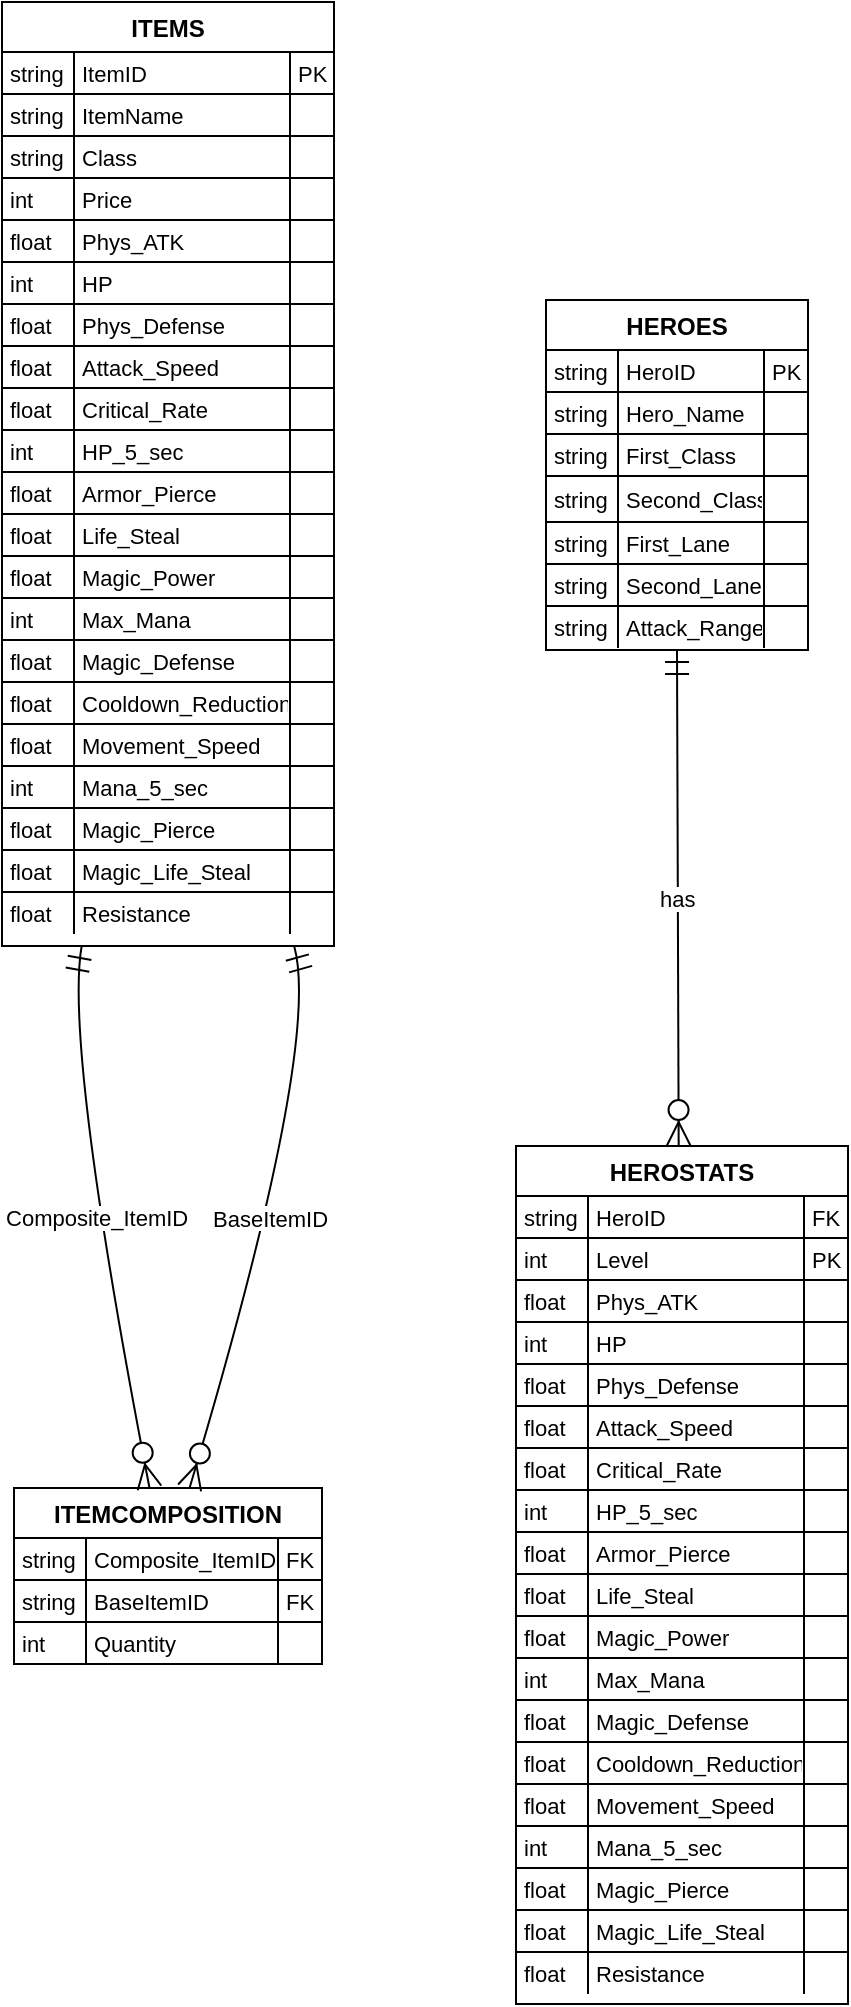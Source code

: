 <mxfile version="26.0.9">
  <diagram name="หน้า-1" id="rYp5P6ryy1DZL7DR2wIR">
    <mxGraphModel dx="794" dy="511" grid="1" gridSize="10" guides="1" tooltips="1" connect="1" arrows="1" fold="1" page="1" pageScale="1" pageWidth="1600" pageHeight="900" math="0" shadow="0">
      <root>
        <mxCell id="0" />
        <mxCell id="1" parent="0" />
        <mxCell id="W8J7Eb_GUEoyqj5IDc94-1" value="ITEMS" style="shape=table;startSize=25;container=1;collapsible=0;childLayout=tableLayout;fixedRows=1;rowLines=1;fontStyle=1;align=center;resizeLast=1;" parent="1" vertex="1">
          <mxGeometry x="620" y="250" width="166" height="472" as="geometry" />
        </mxCell>
        <mxCell id="W8J7Eb_GUEoyqj5IDc94-2" style="shape=tableRow;horizontal=0;startSize=0;swimlaneHead=0;swimlaneBody=0;fillColor=none;collapsible=0;dropTarget=0;points=[[0,0.5],[1,0.5]];portConstraint=eastwest;top=0;left=0;right=0;bottom=0;" parent="W8J7Eb_GUEoyqj5IDc94-1" vertex="1">
          <mxGeometry y="25" width="166" height="21" as="geometry" />
        </mxCell>
        <mxCell id="W8J7Eb_GUEoyqj5IDc94-3" value="string" style="shape=partialRectangle;connectable=0;fillColor=none;top=0;left=0;bottom=0;right=0;align=left;spacingLeft=2;overflow=hidden;fontSize=11;" parent="W8J7Eb_GUEoyqj5IDc94-2" vertex="1">
          <mxGeometry width="36" height="21" as="geometry">
            <mxRectangle width="36" height="21" as="alternateBounds" />
          </mxGeometry>
        </mxCell>
        <mxCell id="W8J7Eb_GUEoyqj5IDc94-4" value="ItemID" style="shape=partialRectangle;connectable=0;fillColor=none;top=0;left=0;bottom=0;right=0;align=left;spacingLeft=2;overflow=hidden;fontSize=11;" parent="W8J7Eb_GUEoyqj5IDc94-2" vertex="1">
          <mxGeometry x="36" width="108" height="21" as="geometry">
            <mxRectangle width="108" height="21" as="alternateBounds" />
          </mxGeometry>
        </mxCell>
        <mxCell id="W8J7Eb_GUEoyqj5IDc94-5" value="PK" style="shape=partialRectangle;connectable=0;fillColor=none;top=0;left=0;bottom=0;right=0;align=left;spacingLeft=2;overflow=hidden;fontSize=11;" parent="W8J7Eb_GUEoyqj5IDc94-2" vertex="1">
          <mxGeometry x="144" width="22" height="21" as="geometry">
            <mxRectangle width="22" height="21" as="alternateBounds" />
          </mxGeometry>
        </mxCell>
        <mxCell id="W8J7Eb_GUEoyqj5IDc94-6" style="shape=tableRow;horizontal=0;startSize=0;swimlaneHead=0;swimlaneBody=0;fillColor=none;collapsible=0;dropTarget=0;points=[[0,0.5],[1,0.5]];portConstraint=eastwest;top=0;left=0;right=0;bottom=0;" parent="W8J7Eb_GUEoyqj5IDc94-1" vertex="1">
          <mxGeometry y="46" width="166" height="21" as="geometry" />
        </mxCell>
        <mxCell id="W8J7Eb_GUEoyqj5IDc94-7" value="string" style="shape=partialRectangle;connectable=0;fillColor=none;top=0;left=0;bottom=0;right=0;align=left;spacingLeft=2;overflow=hidden;fontSize=11;" parent="W8J7Eb_GUEoyqj5IDc94-6" vertex="1">
          <mxGeometry width="36" height="21" as="geometry">
            <mxRectangle width="36" height="21" as="alternateBounds" />
          </mxGeometry>
        </mxCell>
        <mxCell id="W8J7Eb_GUEoyqj5IDc94-8" value="ItemName" style="shape=partialRectangle;connectable=0;fillColor=none;top=0;left=0;bottom=0;right=0;align=left;spacingLeft=2;overflow=hidden;fontSize=11;" parent="W8J7Eb_GUEoyqj5IDc94-6" vertex="1">
          <mxGeometry x="36" width="108" height="21" as="geometry">
            <mxRectangle width="108" height="21" as="alternateBounds" />
          </mxGeometry>
        </mxCell>
        <mxCell id="W8J7Eb_GUEoyqj5IDc94-9" value="" style="shape=partialRectangle;connectable=0;fillColor=none;top=0;left=0;bottom=0;right=0;align=left;spacingLeft=2;overflow=hidden;fontSize=11;" parent="W8J7Eb_GUEoyqj5IDc94-6" vertex="1">
          <mxGeometry x="144" width="22" height="21" as="geometry">
            <mxRectangle width="22" height="21" as="alternateBounds" />
          </mxGeometry>
        </mxCell>
        <mxCell id="W8J7Eb_GUEoyqj5IDc94-10" style="shape=tableRow;horizontal=0;startSize=0;swimlaneHead=0;swimlaneBody=0;fillColor=none;collapsible=0;dropTarget=0;points=[[0,0.5],[1,0.5]];portConstraint=eastwest;top=0;left=0;right=0;bottom=0;" parent="W8J7Eb_GUEoyqj5IDc94-1" vertex="1">
          <mxGeometry y="67" width="166" height="21" as="geometry" />
        </mxCell>
        <mxCell id="W8J7Eb_GUEoyqj5IDc94-11" value="string" style="shape=partialRectangle;connectable=0;fillColor=none;top=0;left=0;bottom=0;right=0;align=left;spacingLeft=2;overflow=hidden;fontSize=11;" parent="W8J7Eb_GUEoyqj5IDc94-10" vertex="1">
          <mxGeometry width="36" height="21" as="geometry">
            <mxRectangle width="36" height="21" as="alternateBounds" />
          </mxGeometry>
        </mxCell>
        <mxCell id="W8J7Eb_GUEoyqj5IDc94-12" value="Class" style="shape=partialRectangle;connectable=0;fillColor=none;top=0;left=0;bottom=0;right=0;align=left;spacingLeft=2;overflow=hidden;fontSize=11;" parent="W8J7Eb_GUEoyqj5IDc94-10" vertex="1">
          <mxGeometry x="36" width="108" height="21" as="geometry">
            <mxRectangle width="108" height="21" as="alternateBounds" />
          </mxGeometry>
        </mxCell>
        <mxCell id="W8J7Eb_GUEoyqj5IDc94-13" value="" style="shape=partialRectangle;connectable=0;fillColor=none;top=0;left=0;bottom=0;right=0;align=left;spacingLeft=2;overflow=hidden;fontSize=11;" parent="W8J7Eb_GUEoyqj5IDc94-10" vertex="1">
          <mxGeometry x="144" width="22" height="21" as="geometry">
            <mxRectangle width="22" height="21" as="alternateBounds" />
          </mxGeometry>
        </mxCell>
        <mxCell id="W8J7Eb_GUEoyqj5IDc94-14" style="shape=tableRow;horizontal=0;startSize=0;swimlaneHead=0;swimlaneBody=0;fillColor=none;collapsible=0;dropTarget=0;points=[[0,0.5],[1,0.5]];portConstraint=eastwest;top=0;left=0;right=0;bottom=0;" parent="W8J7Eb_GUEoyqj5IDc94-1" vertex="1">
          <mxGeometry y="88" width="166" height="21" as="geometry" />
        </mxCell>
        <mxCell id="W8J7Eb_GUEoyqj5IDc94-15" value="int" style="shape=partialRectangle;connectable=0;fillColor=none;top=0;left=0;bottom=0;right=0;align=left;spacingLeft=2;overflow=hidden;fontSize=11;" parent="W8J7Eb_GUEoyqj5IDc94-14" vertex="1">
          <mxGeometry width="36" height="21" as="geometry">
            <mxRectangle width="36" height="21" as="alternateBounds" />
          </mxGeometry>
        </mxCell>
        <mxCell id="W8J7Eb_GUEoyqj5IDc94-16" value="Price" style="shape=partialRectangle;connectable=0;fillColor=none;top=0;left=0;bottom=0;right=0;align=left;spacingLeft=2;overflow=hidden;fontSize=11;" parent="W8J7Eb_GUEoyqj5IDc94-14" vertex="1">
          <mxGeometry x="36" width="108" height="21" as="geometry">
            <mxRectangle width="108" height="21" as="alternateBounds" />
          </mxGeometry>
        </mxCell>
        <mxCell id="W8J7Eb_GUEoyqj5IDc94-17" value="" style="shape=partialRectangle;connectable=0;fillColor=none;top=0;left=0;bottom=0;right=0;align=left;spacingLeft=2;overflow=hidden;fontSize=11;" parent="W8J7Eb_GUEoyqj5IDc94-14" vertex="1">
          <mxGeometry x="144" width="22" height="21" as="geometry">
            <mxRectangle width="22" height="21" as="alternateBounds" />
          </mxGeometry>
        </mxCell>
        <mxCell id="W8J7Eb_GUEoyqj5IDc94-18" style="shape=tableRow;horizontal=0;startSize=0;swimlaneHead=0;swimlaneBody=0;fillColor=none;collapsible=0;dropTarget=0;points=[[0,0.5],[1,0.5]];portConstraint=eastwest;top=0;left=0;right=0;bottom=0;" parent="W8J7Eb_GUEoyqj5IDc94-1" vertex="1">
          <mxGeometry y="109" width="166" height="21" as="geometry" />
        </mxCell>
        <mxCell id="W8J7Eb_GUEoyqj5IDc94-19" value="float" style="shape=partialRectangle;connectable=0;fillColor=none;top=0;left=0;bottom=0;right=0;align=left;spacingLeft=2;overflow=hidden;fontSize=11;" parent="W8J7Eb_GUEoyqj5IDc94-18" vertex="1">
          <mxGeometry width="36" height="21" as="geometry">
            <mxRectangle width="36" height="21" as="alternateBounds" />
          </mxGeometry>
        </mxCell>
        <mxCell id="W8J7Eb_GUEoyqj5IDc94-20" value="Phys_ATK" style="shape=partialRectangle;connectable=0;fillColor=none;top=0;left=0;bottom=0;right=0;align=left;spacingLeft=2;overflow=hidden;fontSize=11;" parent="W8J7Eb_GUEoyqj5IDc94-18" vertex="1">
          <mxGeometry x="36" width="108" height="21" as="geometry">
            <mxRectangle width="108" height="21" as="alternateBounds" />
          </mxGeometry>
        </mxCell>
        <mxCell id="W8J7Eb_GUEoyqj5IDc94-21" value="" style="shape=partialRectangle;connectable=0;fillColor=none;top=0;left=0;bottom=0;right=0;align=left;spacingLeft=2;overflow=hidden;fontSize=11;" parent="W8J7Eb_GUEoyqj5IDc94-18" vertex="1">
          <mxGeometry x="144" width="22" height="21" as="geometry">
            <mxRectangle width="22" height="21" as="alternateBounds" />
          </mxGeometry>
        </mxCell>
        <mxCell id="W8J7Eb_GUEoyqj5IDc94-22" style="shape=tableRow;horizontal=0;startSize=0;swimlaneHead=0;swimlaneBody=0;fillColor=none;collapsible=0;dropTarget=0;points=[[0,0.5],[1,0.5]];portConstraint=eastwest;top=0;left=0;right=0;bottom=0;" parent="W8J7Eb_GUEoyqj5IDc94-1" vertex="1">
          <mxGeometry y="130" width="166" height="21" as="geometry" />
        </mxCell>
        <mxCell id="W8J7Eb_GUEoyqj5IDc94-23" value="int" style="shape=partialRectangle;connectable=0;fillColor=none;top=0;left=0;bottom=0;right=0;align=left;spacingLeft=2;overflow=hidden;fontSize=11;" parent="W8J7Eb_GUEoyqj5IDc94-22" vertex="1">
          <mxGeometry width="36" height="21" as="geometry">
            <mxRectangle width="36" height="21" as="alternateBounds" />
          </mxGeometry>
        </mxCell>
        <mxCell id="W8J7Eb_GUEoyqj5IDc94-24" value="HP" style="shape=partialRectangle;connectable=0;fillColor=none;top=0;left=0;bottom=0;right=0;align=left;spacingLeft=2;overflow=hidden;fontSize=11;" parent="W8J7Eb_GUEoyqj5IDc94-22" vertex="1">
          <mxGeometry x="36" width="108" height="21" as="geometry">
            <mxRectangle width="108" height="21" as="alternateBounds" />
          </mxGeometry>
        </mxCell>
        <mxCell id="W8J7Eb_GUEoyqj5IDc94-25" value="" style="shape=partialRectangle;connectable=0;fillColor=none;top=0;left=0;bottom=0;right=0;align=left;spacingLeft=2;overflow=hidden;fontSize=11;" parent="W8J7Eb_GUEoyqj5IDc94-22" vertex="1">
          <mxGeometry x="144" width="22" height="21" as="geometry">
            <mxRectangle width="22" height="21" as="alternateBounds" />
          </mxGeometry>
        </mxCell>
        <mxCell id="W8J7Eb_GUEoyqj5IDc94-26" style="shape=tableRow;horizontal=0;startSize=0;swimlaneHead=0;swimlaneBody=0;fillColor=none;collapsible=0;dropTarget=0;points=[[0,0.5],[1,0.5]];portConstraint=eastwest;top=0;left=0;right=0;bottom=0;" parent="W8J7Eb_GUEoyqj5IDc94-1" vertex="1">
          <mxGeometry y="151" width="166" height="21" as="geometry" />
        </mxCell>
        <mxCell id="W8J7Eb_GUEoyqj5IDc94-27" value="float" style="shape=partialRectangle;connectable=0;fillColor=none;top=0;left=0;bottom=0;right=0;align=left;spacingLeft=2;overflow=hidden;fontSize=11;" parent="W8J7Eb_GUEoyqj5IDc94-26" vertex="1">
          <mxGeometry width="36" height="21" as="geometry">
            <mxRectangle width="36" height="21" as="alternateBounds" />
          </mxGeometry>
        </mxCell>
        <mxCell id="W8J7Eb_GUEoyqj5IDc94-28" value="Phys_Defense" style="shape=partialRectangle;connectable=0;fillColor=none;top=0;left=0;bottom=0;right=0;align=left;spacingLeft=2;overflow=hidden;fontSize=11;" parent="W8J7Eb_GUEoyqj5IDc94-26" vertex="1">
          <mxGeometry x="36" width="108" height="21" as="geometry">
            <mxRectangle width="108" height="21" as="alternateBounds" />
          </mxGeometry>
        </mxCell>
        <mxCell id="W8J7Eb_GUEoyqj5IDc94-29" value="" style="shape=partialRectangle;connectable=0;fillColor=none;top=0;left=0;bottom=0;right=0;align=left;spacingLeft=2;overflow=hidden;fontSize=11;" parent="W8J7Eb_GUEoyqj5IDc94-26" vertex="1">
          <mxGeometry x="144" width="22" height="21" as="geometry">
            <mxRectangle width="22" height="21" as="alternateBounds" />
          </mxGeometry>
        </mxCell>
        <mxCell id="W8J7Eb_GUEoyqj5IDc94-30" style="shape=tableRow;horizontal=0;startSize=0;swimlaneHead=0;swimlaneBody=0;fillColor=none;collapsible=0;dropTarget=0;points=[[0,0.5],[1,0.5]];portConstraint=eastwest;top=0;left=0;right=0;bottom=0;" parent="W8J7Eb_GUEoyqj5IDc94-1" vertex="1">
          <mxGeometry y="172" width="166" height="21" as="geometry" />
        </mxCell>
        <mxCell id="W8J7Eb_GUEoyqj5IDc94-31" value="float" style="shape=partialRectangle;connectable=0;fillColor=none;top=0;left=0;bottom=0;right=0;align=left;spacingLeft=2;overflow=hidden;fontSize=11;" parent="W8J7Eb_GUEoyqj5IDc94-30" vertex="1">
          <mxGeometry width="36" height="21" as="geometry">
            <mxRectangle width="36" height="21" as="alternateBounds" />
          </mxGeometry>
        </mxCell>
        <mxCell id="W8J7Eb_GUEoyqj5IDc94-32" value="Attack_Speed" style="shape=partialRectangle;connectable=0;fillColor=none;top=0;left=0;bottom=0;right=0;align=left;spacingLeft=2;overflow=hidden;fontSize=11;" parent="W8J7Eb_GUEoyqj5IDc94-30" vertex="1">
          <mxGeometry x="36" width="108" height="21" as="geometry">
            <mxRectangle width="108" height="21" as="alternateBounds" />
          </mxGeometry>
        </mxCell>
        <mxCell id="W8J7Eb_GUEoyqj5IDc94-33" value="" style="shape=partialRectangle;connectable=0;fillColor=none;top=0;left=0;bottom=0;right=0;align=left;spacingLeft=2;overflow=hidden;fontSize=11;" parent="W8J7Eb_GUEoyqj5IDc94-30" vertex="1">
          <mxGeometry x="144" width="22" height="21" as="geometry">
            <mxRectangle width="22" height="21" as="alternateBounds" />
          </mxGeometry>
        </mxCell>
        <mxCell id="W8J7Eb_GUEoyqj5IDc94-34" style="shape=tableRow;horizontal=0;startSize=0;swimlaneHead=0;swimlaneBody=0;fillColor=none;collapsible=0;dropTarget=0;points=[[0,0.5],[1,0.5]];portConstraint=eastwest;top=0;left=0;right=0;bottom=0;" parent="W8J7Eb_GUEoyqj5IDc94-1" vertex="1">
          <mxGeometry y="193" width="166" height="21" as="geometry" />
        </mxCell>
        <mxCell id="W8J7Eb_GUEoyqj5IDc94-35" value="float" style="shape=partialRectangle;connectable=0;fillColor=none;top=0;left=0;bottom=0;right=0;align=left;spacingLeft=2;overflow=hidden;fontSize=11;" parent="W8J7Eb_GUEoyqj5IDc94-34" vertex="1">
          <mxGeometry width="36" height="21" as="geometry">
            <mxRectangle width="36" height="21" as="alternateBounds" />
          </mxGeometry>
        </mxCell>
        <mxCell id="W8J7Eb_GUEoyqj5IDc94-36" value="Critical_Rate" style="shape=partialRectangle;connectable=0;fillColor=none;top=0;left=0;bottom=0;right=0;align=left;spacingLeft=2;overflow=hidden;fontSize=11;" parent="W8J7Eb_GUEoyqj5IDc94-34" vertex="1">
          <mxGeometry x="36" width="108" height="21" as="geometry">
            <mxRectangle width="108" height="21" as="alternateBounds" />
          </mxGeometry>
        </mxCell>
        <mxCell id="W8J7Eb_GUEoyqj5IDc94-37" value="" style="shape=partialRectangle;connectable=0;fillColor=none;top=0;left=0;bottom=0;right=0;align=left;spacingLeft=2;overflow=hidden;fontSize=11;" parent="W8J7Eb_GUEoyqj5IDc94-34" vertex="1">
          <mxGeometry x="144" width="22" height="21" as="geometry">
            <mxRectangle width="22" height="21" as="alternateBounds" />
          </mxGeometry>
        </mxCell>
        <mxCell id="W8J7Eb_GUEoyqj5IDc94-38" style="shape=tableRow;horizontal=0;startSize=0;swimlaneHead=0;swimlaneBody=0;fillColor=none;collapsible=0;dropTarget=0;points=[[0,0.5],[1,0.5]];portConstraint=eastwest;top=0;left=0;right=0;bottom=0;" parent="W8J7Eb_GUEoyqj5IDc94-1" vertex="1">
          <mxGeometry y="214" width="166" height="21" as="geometry" />
        </mxCell>
        <mxCell id="W8J7Eb_GUEoyqj5IDc94-39" value="int" style="shape=partialRectangle;connectable=0;fillColor=none;top=0;left=0;bottom=0;right=0;align=left;spacingLeft=2;overflow=hidden;fontSize=11;" parent="W8J7Eb_GUEoyqj5IDc94-38" vertex="1">
          <mxGeometry width="36" height="21" as="geometry">
            <mxRectangle width="36" height="21" as="alternateBounds" />
          </mxGeometry>
        </mxCell>
        <mxCell id="W8J7Eb_GUEoyqj5IDc94-40" value="HP_5_sec" style="shape=partialRectangle;connectable=0;fillColor=none;top=0;left=0;bottom=0;right=0;align=left;spacingLeft=2;overflow=hidden;fontSize=11;" parent="W8J7Eb_GUEoyqj5IDc94-38" vertex="1">
          <mxGeometry x="36" width="108" height="21" as="geometry">
            <mxRectangle width="108" height="21" as="alternateBounds" />
          </mxGeometry>
        </mxCell>
        <mxCell id="W8J7Eb_GUEoyqj5IDc94-41" value="" style="shape=partialRectangle;connectable=0;fillColor=none;top=0;left=0;bottom=0;right=0;align=left;spacingLeft=2;overflow=hidden;fontSize=11;" parent="W8J7Eb_GUEoyqj5IDc94-38" vertex="1">
          <mxGeometry x="144" width="22" height="21" as="geometry">
            <mxRectangle width="22" height="21" as="alternateBounds" />
          </mxGeometry>
        </mxCell>
        <mxCell id="W8J7Eb_GUEoyqj5IDc94-42" style="shape=tableRow;horizontal=0;startSize=0;swimlaneHead=0;swimlaneBody=0;fillColor=none;collapsible=0;dropTarget=0;points=[[0,0.5],[1,0.5]];portConstraint=eastwest;top=0;left=0;right=0;bottom=0;" parent="W8J7Eb_GUEoyqj5IDc94-1" vertex="1">
          <mxGeometry y="235" width="166" height="21" as="geometry" />
        </mxCell>
        <mxCell id="W8J7Eb_GUEoyqj5IDc94-43" value="float" style="shape=partialRectangle;connectable=0;fillColor=none;top=0;left=0;bottom=0;right=0;align=left;spacingLeft=2;overflow=hidden;fontSize=11;" parent="W8J7Eb_GUEoyqj5IDc94-42" vertex="1">
          <mxGeometry width="36" height="21" as="geometry">
            <mxRectangle width="36" height="21" as="alternateBounds" />
          </mxGeometry>
        </mxCell>
        <mxCell id="W8J7Eb_GUEoyqj5IDc94-44" value="Armor_Pierce" style="shape=partialRectangle;connectable=0;fillColor=none;top=0;left=0;bottom=0;right=0;align=left;spacingLeft=2;overflow=hidden;fontSize=11;" parent="W8J7Eb_GUEoyqj5IDc94-42" vertex="1">
          <mxGeometry x="36" width="108" height="21" as="geometry">
            <mxRectangle width="108" height="21" as="alternateBounds" />
          </mxGeometry>
        </mxCell>
        <mxCell id="W8J7Eb_GUEoyqj5IDc94-45" value="" style="shape=partialRectangle;connectable=0;fillColor=none;top=0;left=0;bottom=0;right=0;align=left;spacingLeft=2;overflow=hidden;fontSize=11;" parent="W8J7Eb_GUEoyqj5IDc94-42" vertex="1">
          <mxGeometry x="144" width="22" height="21" as="geometry">
            <mxRectangle width="22" height="21" as="alternateBounds" />
          </mxGeometry>
        </mxCell>
        <mxCell id="W8J7Eb_GUEoyqj5IDc94-46" style="shape=tableRow;horizontal=0;startSize=0;swimlaneHead=0;swimlaneBody=0;fillColor=none;collapsible=0;dropTarget=0;points=[[0,0.5],[1,0.5]];portConstraint=eastwest;top=0;left=0;right=0;bottom=0;" parent="W8J7Eb_GUEoyqj5IDc94-1" vertex="1">
          <mxGeometry y="256" width="166" height="21" as="geometry" />
        </mxCell>
        <mxCell id="W8J7Eb_GUEoyqj5IDc94-47" value="float" style="shape=partialRectangle;connectable=0;fillColor=none;top=0;left=0;bottom=0;right=0;align=left;spacingLeft=2;overflow=hidden;fontSize=11;" parent="W8J7Eb_GUEoyqj5IDc94-46" vertex="1">
          <mxGeometry width="36" height="21" as="geometry">
            <mxRectangle width="36" height="21" as="alternateBounds" />
          </mxGeometry>
        </mxCell>
        <mxCell id="W8J7Eb_GUEoyqj5IDc94-48" value="Life_Steal" style="shape=partialRectangle;connectable=0;fillColor=none;top=0;left=0;bottom=0;right=0;align=left;spacingLeft=2;overflow=hidden;fontSize=11;" parent="W8J7Eb_GUEoyqj5IDc94-46" vertex="1">
          <mxGeometry x="36" width="108" height="21" as="geometry">
            <mxRectangle width="108" height="21" as="alternateBounds" />
          </mxGeometry>
        </mxCell>
        <mxCell id="W8J7Eb_GUEoyqj5IDc94-49" value="" style="shape=partialRectangle;connectable=0;fillColor=none;top=0;left=0;bottom=0;right=0;align=left;spacingLeft=2;overflow=hidden;fontSize=11;" parent="W8J7Eb_GUEoyqj5IDc94-46" vertex="1">
          <mxGeometry x="144" width="22" height="21" as="geometry">
            <mxRectangle width="22" height="21" as="alternateBounds" />
          </mxGeometry>
        </mxCell>
        <mxCell id="W8J7Eb_GUEoyqj5IDc94-50" style="shape=tableRow;horizontal=0;startSize=0;swimlaneHead=0;swimlaneBody=0;fillColor=none;collapsible=0;dropTarget=0;points=[[0,0.5],[1,0.5]];portConstraint=eastwest;top=0;left=0;right=0;bottom=0;" parent="W8J7Eb_GUEoyqj5IDc94-1" vertex="1">
          <mxGeometry y="277" width="166" height="21" as="geometry" />
        </mxCell>
        <mxCell id="W8J7Eb_GUEoyqj5IDc94-51" value="float" style="shape=partialRectangle;connectable=0;fillColor=none;top=0;left=0;bottom=0;right=0;align=left;spacingLeft=2;overflow=hidden;fontSize=11;" parent="W8J7Eb_GUEoyqj5IDc94-50" vertex="1">
          <mxGeometry width="36" height="21" as="geometry">
            <mxRectangle width="36" height="21" as="alternateBounds" />
          </mxGeometry>
        </mxCell>
        <mxCell id="W8J7Eb_GUEoyqj5IDc94-52" value="Magic_Power" style="shape=partialRectangle;connectable=0;fillColor=none;top=0;left=0;bottom=0;right=0;align=left;spacingLeft=2;overflow=hidden;fontSize=11;" parent="W8J7Eb_GUEoyqj5IDc94-50" vertex="1">
          <mxGeometry x="36" width="108" height="21" as="geometry">
            <mxRectangle width="108" height="21" as="alternateBounds" />
          </mxGeometry>
        </mxCell>
        <mxCell id="W8J7Eb_GUEoyqj5IDc94-53" value="" style="shape=partialRectangle;connectable=0;fillColor=none;top=0;left=0;bottom=0;right=0;align=left;spacingLeft=2;overflow=hidden;fontSize=11;" parent="W8J7Eb_GUEoyqj5IDc94-50" vertex="1">
          <mxGeometry x="144" width="22" height="21" as="geometry">
            <mxRectangle width="22" height="21" as="alternateBounds" />
          </mxGeometry>
        </mxCell>
        <mxCell id="W8J7Eb_GUEoyqj5IDc94-54" style="shape=tableRow;horizontal=0;startSize=0;swimlaneHead=0;swimlaneBody=0;fillColor=none;collapsible=0;dropTarget=0;points=[[0,0.5],[1,0.5]];portConstraint=eastwest;top=0;left=0;right=0;bottom=0;" parent="W8J7Eb_GUEoyqj5IDc94-1" vertex="1">
          <mxGeometry y="298" width="166" height="21" as="geometry" />
        </mxCell>
        <mxCell id="W8J7Eb_GUEoyqj5IDc94-55" value="int" style="shape=partialRectangle;connectable=0;fillColor=none;top=0;left=0;bottom=0;right=0;align=left;spacingLeft=2;overflow=hidden;fontSize=11;" parent="W8J7Eb_GUEoyqj5IDc94-54" vertex="1">
          <mxGeometry width="36" height="21" as="geometry">
            <mxRectangle width="36" height="21" as="alternateBounds" />
          </mxGeometry>
        </mxCell>
        <mxCell id="W8J7Eb_GUEoyqj5IDc94-56" value="Max_Mana" style="shape=partialRectangle;connectable=0;fillColor=none;top=0;left=0;bottom=0;right=0;align=left;spacingLeft=2;overflow=hidden;fontSize=11;" parent="W8J7Eb_GUEoyqj5IDc94-54" vertex="1">
          <mxGeometry x="36" width="108" height="21" as="geometry">
            <mxRectangle width="108" height="21" as="alternateBounds" />
          </mxGeometry>
        </mxCell>
        <mxCell id="W8J7Eb_GUEoyqj5IDc94-57" value="" style="shape=partialRectangle;connectable=0;fillColor=none;top=0;left=0;bottom=0;right=0;align=left;spacingLeft=2;overflow=hidden;fontSize=11;" parent="W8J7Eb_GUEoyqj5IDc94-54" vertex="1">
          <mxGeometry x="144" width="22" height="21" as="geometry">
            <mxRectangle width="22" height="21" as="alternateBounds" />
          </mxGeometry>
        </mxCell>
        <mxCell id="W8J7Eb_GUEoyqj5IDc94-58" style="shape=tableRow;horizontal=0;startSize=0;swimlaneHead=0;swimlaneBody=0;fillColor=none;collapsible=0;dropTarget=0;points=[[0,0.5],[1,0.5]];portConstraint=eastwest;top=0;left=0;right=0;bottom=0;" parent="W8J7Eb_GUEoyqj5IDc94-1" vertex="1">
          <mxGeometry y="319" width="166" height="21" as="geometry" />
        </mxCell>
        <mxCell id="W8J7Eb_GUEoyqj5IDc94-59" value="float" style="shape=partialRectangle;connectable=0;fillColor=none;top=0;left=0;bottom=0;right=0;align=left;spacingLeft=2;overflow=hidden;fontSize=11;" parent="W8J7Eb_GUEoyqj5IDc94-58" vertex="1">
          <mxGeometry width="36" height="21" as="geometry">
            <mxRectangle width="36" height="21" as="alternateBounds" />
          </mxGeometry>
        </mxCell>
        <mxCell id="W8J7Eb_GUEoyqj5IDc94-60" value="Magic_Defense" style="shape=partialRectangle;connectable=0;fillColor=none;top=0;left=0;bottom=0;right=0;align=left;spacingLeft=2;overflow=hidden;fontSize=11;" parent="W8J7Eb_GUEoyqj5IDc94-58" vertex="1">
          <mxGeometry x="36" width="108" height="21" as="geometry">
            <mxRectangle width="108" height="21" as="alternateBounds" />
          </mxGeometry>
        </mxCell>
        <mxCell id="W8J7Eb_GUEoyqj5IDc94-61" value="" style="shape=partialRectangle;connectable=0;fillColor=none;top=0;left=0;bottom=0;right=0;align=left;spacingLeft=2;overflow=hidden;fontSize=11;" parent="W8J7Eb_GUEoyqj5IDc94-58" vertex="1">
          <mxGeometry x="144" width="22" height="21" as="geometry">
            <mxRectangle width="22" height="21" as="alternateBounds" />
          </mxGeometry>
        </mxCell>
        <mxCell id="W8J7Eb_GUEoyqj5IDc94-62" style="shape=tableRow;horizontal=0;startSize=0;swimlaneHead=0;swimlaneBody=0;fillColor=none;collapsible=0;dropTarget=0;points=[[0,0.5],[1,0.5]];portConstraint=eastwest;top=0;left=0;right=0;bottom=0;" parent="W8J7Eb_GUEoyqj5IDc94-1" vertex="1">
          <mxGeometry y="340" width="166" height="21" as="geometry" />
        </mxCell>
        <mxCell id="W8J7Eb_GUEoyqj5IDc94-63" value="float" style="shape=partialRectangle;connectable=0;fillColor=none;top=0;left=0;bottom=0;right=0;align=left;spacingLeft=2;overflow=hidden;fontSize=11;" parent="W8J7Eb_GUEoyqj5IDc94-62" vertex="1">
          <mxGeometry width="36" height="21" as="geometry">
            <mxRectangle width="36" height="21" as="alternateBounds" />
          </mxGeometry>
        </mxCell>
        <mxCell id="W8J7Eb_GUEoyqj5IDc94-64" value="Cooldown_Reduction" style="shape=partialRectangle;connectable=0;fillColor=none;top=0;left=0;bottom=0;right=0;align=left;spacingLeft=2;overflow=hidden;fontSize=11;" parent="W8J7Eb_GUEoyqj5IDc94-62" vertex="1">
          <mxGeometry x="36" width="108" height="21" as="geometry">
            <mxRectangle width="108" height="21" as="alternateBounds" />
          </mxGeometry>
        </mxCell>
        <mxCell id="W8J7Eb_GUEoyqj5IDc94-65" value="" style="shape=partialRectangle;connectable=0;fillColor=none;top=0;left=0;bottom=0;right=0;align=left;spacingLeft=2;overflow=hidden;fontSize=11;" parent="W8J7Eb_GUEoyqj5IDc94-62" vertex="1">
          <mxGeometry x="144" width="22" height="21" as="geometry">
            <mxRectangle width="22" height="21" as="alternateBounds" />
          </mxGeometry>
        </mxCell>
        <mxCell id="W8J7Eb_GUEoyqj5IDc94-66" style="shape=tableRow;horizontal=0;startSize=0;swimlaneHead=0;swimlaneBody=0;fillColor=none;collapsible=0;dropTarget=0;points=[[0,0.5],[1,0.5]];portConstraint=eastwest;top=0;left=0;right=0;bottom=0;" parent="W8J7Eb_GUEoyqj5IDc94-1" vertex="1">
          <mxGeometry y="361" width="166" height="21" as="geometry" />
        </mxCell>
        <mxCell id="W8J7Eb_GUEoyqj5IDc94-67" value="float" style="shape=partialRectangle;connectable=0;fillColor=none;top=0;left=0;bottom=0;right=0;align=left;spacingLeft=2;overflow=hidden;fontSize=11;" parent="W8J7Eb_GUEoyqj5IDc94-66" vertex="1">
          <mxGeometry width="36" height="21" as="geometry">
            <mxRectangle width="36" height="21" as="alternateBounds" />
          </mxGeometry>
        </mxCell>
        <mxCell id="W8J7Eb_GUEoyqj5IDc94-68" value="Movement_Speed" style="shape=partialRectangle;connectable=0;fillColor=none;top=0;left=0;bottom=0;right=0;align=left;spacingLeft=2;overflow=hidden;fontSize=11;" parent="W8J7Eb_GUEoyqj5IDc94-66" vertex="1">
          <mxGeometry x="36" width="108" height="21" as="geometry">
            <mxRectangle width="108" height="21" as="alternateBounds" />
          </mxGeometry>
        </mxCell>
        <mxCell id="W8J7Eb_GUEoyqj5IDc94-69" value="" style="shape=partialRectangle;connectable=0;fillColor=none;top=0;left=0;bottom=0;right=0;align=left;spacingLeft=2;overflow=hidden;fontSize=11;" parent="W8J7Eb_GUEoyqj5IDc94-66" vertex="1">
          <mxGeometry x="144" width="22" height="21" as="geometry">
            <mxRectangle width="22" height="21" as="alternateBounds" />
          </mxGeometry>
        </mxCell>
        <mxCell id="W8J7Eb_GUEoyqj5IDc94-70" style="shape=tableRow;horizontal=0;startSize=0;swimlaneHead=0;swimlaneBody=0;fillColor=none;collapsible=0;dropTarget=0;points=[[0,0.5],[1,0.5]];portConstraint=eastwest;top=0;left=0;right=0;bottom=0;" parent="W8J7Eb_GUEoyqj5IDc94-1" vertex="1">
          <mxGeometry y="382" width="166" height="21" as="geometry" />
        </mxCell>
        <mxCell id="W8J7Eb_GUEoyqj5IDc94-71" value="int" style="shape=partialRectangle;connectable=0;fillColor=none;top=0;left=0;bottom=0;right=0;align=left;spacingLeft=2;overflow=hidden;fontSize=11;" parent="W8J7Eb_GUEoyqj5IDc94-70" vertex="1">
          <mxGeometry width="36" height="21" as="geometry">
            <mxRectangle width="36" height="21" as="alternateBounds" />
          </mxGeometry>
        </mxCell>
        <mxCell id="W8J7Eb_GUEoyqj5IDc94-72" value="Mana_5_sec" style="shape=partialRectangle;connectable=0;fillColor=none;top=0;left=0;bottom=0;right=0;align=left;spacingLeft=2;overflow=hidden;fontSize=11;" parent="W8J7Eb_GUEoyqj5IDc94-70" vertex="1">
          <mxGeometry x="36" width="108" height="21" as="geometry">
            <mxRectangle width="108" height="21" as="alternateBounds" />
          </mxGeometry>
        </mxCell>
        <mxCell id="W8J7Eb_GUEoyqj5IDc94-73" value="" style="shape=partialRectangle;connectable=0;fillColor=none;top=0;left=0;bottom=0;right=0;align=left;spacingLeft=2;overflow=hidden;fontSize=11;" parent="W8J7Eb_GUEoyqj5IDc94-70" vertex="1">
          <mxGeometry x="144" width="22" height="21" as="geometry">
            <mxRectangle width="22" height="21" as="alternateBounds" />
          </mxGeometry>
        </mxCell>
        <mxCell id="W8J7Eb_GUEoyqj5IDc94-74" style="shape=tableRow;horizontal=0;startSize=0;swimlaneHead=0;swimlaneBody=0;fillColor=none;collapsible=0;dropTarget=0;points=[[0,0.5],[1,0.5]];portConstraint=eastwest;top=0;left=0;right=0;bottom=0;" parent="W8J7Eb_GUEoyqj5IDc94-1" vertex="1">
          <mxGeometry y="403" width="166" height="21" as="geometry" />
        </mxCell>
        <mxCell id="W8J7Eb_GUEoyqj5IDc94-75" value="float" style="shape=partialRectangle;connectable=0;fillColor=none;top=0;left=0;bottom=0;right=0;align=left;spacingLeft=2;overflow=hidden;fontSize=11;" parent="W8J7Eb_GUEoyqj5IDc94-74" vertex="1">
          <mxGeometry width="36" height="21" as="geometry">
            <mxRectangle width="36" height="21" as="alternateBounds" />
          </mxGeometry>
        </mxCell>
        <mxCell id="W8J7Eb_GUEoyqj5IDc94-76" value="Magic_Pierce" style="shape=partialRectangle;connectable=0;fillColor=none;top=0;left=0;bottom=0;right=0;align=left;spacingLeft=2;overflow=hidden;fontSize=11;" parent="W8J7Eb_GUEoyqj5IDc94-74" vertex="1">
          <mxGeometry x="36" width="108" height="21" as="geometry">
            <mxRectangle width="108" height="21" as="alternateBounds" />
          </mxGeometry>
        </mxCell>
        <mxCell id="W8J7Eb_GUEoyqj5IDc94-77" value="" style="shape=partialRectangle;connectable=0;fillColor=none;top=0;left=0;bottom=0;right=0;align=left;spacingLeft=2;overflow=hidden;fontSize=11;" parent="W8J7Eb_GUEoyqj5IDc94-74" vertex="1">
          <mxGeometry x="144" width="22" height="21" as="geometry">
            <mxRectangle width="22" height="21" as="alternateBounds" />
          </mxGeometry>
        </mxCell>
        <mxCell id="W8J7Eb_GUEoyqj5IDc94-78" style="shape=tableRow;horizontal=0;startSize=0;swimlaneHead=0;swimlaneBody=0;fillColor=none;collapsible=0;dropTarget=0;points=[[0,0.5],[1,0.5]];portConstraint=eastwest;top=0;left=0;right=0;bottom=0;" parent="W8J7Eb_GUEoyqj5IDc94-1" vertex="1">
          <mxGeometry y="424" width="166" height="21" as="geometry" />
        </mxCell>
        <mxCell id="W8J7Eb_GUEoyqj5IDc94-79" value="float" style="shape=partialRectangle;connectable=0;fillColor=none;top=0;left=0;bottom=0;right=0;align=left;spacingLeft=2;overflow=hidden;fontSize=11;" parent="W8J7Eb_GUEoyqj5IDc94-78" vertex="1">
          <mxGeometry width="36" height="21" as="geometry">
            <mxRectangle width="36" height="21" as="alternateBounds" />
          </mxGeometry>
        </mxCell>
        <mxCell id="W8J7Eb_GUEoyqj5IDc94-80" value="Magic_Life_Steal" style="shape=partialRectangle;connectable=0;fillColor=none;top=0;left=0;bottom=0;right=0;align=left;spacingLeft=2;overflow=hidden;fontSize=11;" parent="W8J7Eb_GUEoyqj5IDc94-78" vertex="1">
          <mxGeometry x="36" width="108" height="21" as="geometry">
            <mxRectangle width="108" height="21" as="alternateBounds" />
          </mxGeometry>
        </mxCell>
        <mxCell id="W8J7Eb_GUEoyqj5IDc94-81" value="" style="shape=partialRectangle;connectable=0;fillColor=none;top=0;left=0;bottom=0;right=0;align=left;spacingLeft=2;overflow=hidden;fontSize=11;" parent="W8J7Eb_GUEoyqj5IDc94-78" vertex="1">
          <mxGeometry x="144" width="22" height="21" as="geometry">
            <mxRectangle width="22" height="21" as="alternateBounds" />
          </mxGeometry>
        </mxCell>
        <mxCell id="W8J7Eb_GUEoyqj5IDc94-82" style="shape=tableRow;horizontal=0;startSize=0;swimlaneHead=0;swimlaneBody=0;fillColor=none;collapsible=0;dropTarget=0;points=[[0,0.5],[1,0.5]];portConstraint=eastwest;top=0;left=0;right=0;bottom=0;" parent="W8J7Eb_GUEoyqj5IDc94-1" vertex="1">
          <mxGeometry y="445" width="166" height="21" as="geometry" />
        </mxCell>
        <mxCell id="W8J7Eb_GUEoyqj5IDc94-83" value="float" style="shape=partialRectangle;connectable=0;fillColor=none;top=0;left=0;bottom=0;right=0;align=left;spacingLeft=2;overflow=hidden;fontSize=11;" parent="W8J7Eb_GUEoyqj5IDc94-82" vertex="1">
          <mxGeometry width="36" height="21" as="geometry">
            <mxRectangle width="36" height="21" as="alternateBounds" />
          </mxGeometry>
        </mxCell>
        <mxCell id="W8J7Eb_GUEoyqj5IDc94-84" value="Resistance" style="shape=partialRectangle;connectable=0;fillColor=none;top=0;left=0;bottom=0;right=0;align=left;spacingLeft=2;overflow=hidden;fontSize=11;" parent="W8J7Eb_GUEoyqj5IDc94-82" vertex="1">
          <mxGeometry x="36" width="108" height="21" as="geometry">
            <mxRectangle width="108" height="21" as="alternateBounds" />
          </mxGeometry>
        </mxCell>
        <mxCell id="W8J7Eb_GUEoyqj5IDc94-85" value="" style="shape=partialRectangle;connectable=0;fillColor=none;top=0;left=0;bottom=0;right=0;align=left;spacingLeft=2;overflow=hidden;fontSize=11;" parent="W8J7Eb_GUEoyqj5IDc94-82" vertex="1">
          <mxGeometry x="144" width="22" height="21" as="geometry">
            <mxRectangle width="22" height="21" as="alternateBounds" />
          </mxGeometry>
        </mxCell>
        <mxCell id="W8J7Eb_GUEoyqj5IDc94-86" value="ITEMCOMPOSITION" style="shape=table;startSize=25;container=1;collapsible=0;childLayout=tableLayout;fixedRows=1;rowLines=1;fontStyle=1;align=center;resizeLast=1;" parent="1" vertex="1">
          <mxGeometry x="626" y="993" width="154" height="88" as="geometry" />
        </mxCell>
        <mxCell id="W8J7Eb_GUEoyqj5IDc94-87" style="shape=tableRow;horizontal=0;startSize=0;swimlaneHead=0;swimlaneBody=0;fillColor=none;collapsible=0;dropTarget=0;points=[[0,0.5],[1,0.5]];portConstraint=eastwest;top=0;left=0;right=0;bottom=0;" parent="W8J7Eb_GUEoyqj5IDc94-86" vertex="1">
          <mxGeometry y="25" width="154" height="21" as="geometry" />
        </mxCell>
        <mxCell id="W8J7Eb_GUEoyqj5IDc94-88" value="string" style="shape=partialRectangle;connectable=0;fillColor=none;top=0;left=0;bottom=0;right=0;align=left;spacingLeft=2;overflow=hidden;fontSize=11;" parent="W8J7Eb_GUEoyqj5IDc94-87" vertex="1">
          <mxGeometry width="36" height="21" as="geometry">
            <mxRectangle width="36" height="21" as="alternateBounds" />
          </mxGeometry>
        </mxCell>
        <mxCell id="W8J7Eb_GUEoyqj5IDc94-89" value="Composite_ItemID" style="shape=partialRectangle;connectable=0;fillColor=none;top=0;left=0;bottom=0;right=0;align=left;spacingLeft=2;overflow=hidden;fontSize=11;" parent="W8J7Eb_GUEoyqj5IDc94-87" vertex="1">
          <mxGeometry x="36" width="96" height="21" as="geometry">
            <mxRectangle width="96" height="21" as="alternateBounds" />
          </mxGeometry>
        </mxCell>
        <mxCell id="W8J7Eb_GUEoyqj5IDc94-90" value="FK" style="shape=partialRectangle;connectable=0;fillColor=none;top=0;left=0;bottom=0;right=0;align=left;spacingLeft=2;overflow=hidden;fontSize=11;" parent="W8J7Eb_GUEoyqj5IDc94-87" vertex="1">
          <mxGeometry x="132" width="22" height="21" as="geometry">
            <mxRectangle width="22" height="21" as="alternateBounds" />
          </mxGeometry>
        </mxCell>
        <mxCell id="W8J7Eb_GUEoyqj5IDc94-91" style="shape=tableRow;horizontal=0;startSize=0;swimlaneHead=0;swimlaneBody=0;fillColor=none;collapsible=0;dropTarget=0;points=[[0,0.5],[1,0.5]];portConstraint=eastwest;top=0;left=0;right=0;bottom=0;" parent="W8J7Eb_GUEoyqj5IDc94-86" vertex="1">
          <mxGeometry y="46" width="154" height="21" as="geometry" />
        </mxCell>
        <mxCell id="W8J7Eb_GUEoyqj5IDc94-92" value="string" style="shape=partialRectangle;connectable=0;fillColor=none;top=0;left=0;bottom=0;right=0;align=left;spacingLeft=2;overflow=hidden;fontSize=11;" parent="W8J7Eb_GUEoyqj5IDc94-91" vertex="1">
          <mxGeometry width="36" height="21" as="geometry">
            <mxRectangle width="36" height="21" as="alternateBounds" />
          </mxGeometry>
        </mxCell>
        <mxCell id="W8J7Eb_GUEoyqj5IDc94-93" value="BaseItemID" style="shape=partialRectangle;connectable=0;fillColor=none;top=0;left=0;bottom=0;right=0;align=left;spacingLeft=2;overflow=hidden;fontSize=11;" parent="W8J7Eb_GUEoyqj5IDc94-91" vertex="1">
          <mxGeometry x="36" width="96" height="21" as="geometry">
            <mxRectangle width="96" height="21" as="alternateBounds" />
          </mxGeometry>
        </mxCell>
        <mxCell id="W8J7Eb_GUEoyqj5IDc94-94" value="FK" style="shape=partialRectangle;connectable=0;fillColor=none;top=0;left=0;bottom=0;right=0;align=left;spacingLeft=2;overflow=hidden;fontSize=11;" parent="W8J7Eb_GUEoyqj5IDc94-91" vertex="1">
          <mxGeometry x="132" width="22" height="21" as="geometry">
            <mxRectangle width="22" height="21" as="alternateBounds" />
          </mxGeometry>
        </mxCell>
        <mxCell id="W8J7Eb_GUEoyqj5IDc94-95" style="shape=tableRow;horizontal=0;startSize=0;swimlaneHead=0;swimlaneBody=0;fillColor=none;collapsible=0;dropTarget=0;points=[[0,0.5],[1,0.5]];portConstraint=eastwest;top=0;left=0;right=0;bottom=0;" parent="W8J7Eb_GUEoyqj5IDc94-86" vertex="1">
          <mxGeometry y="67" width="154" height="21" as="geometry" />
        </mxCell>
        <mxCell id="W8J7Eb_GUEoyqj5IDc94-96" value="int" style="shape=partialRectangle;connectable=0;fillColor=none;top=0;left=0;bottom=0;right=0;align=left;spacingLeft=2;overflow=hidden;fontSize=11;" parent="W8J7Eb_GUEoyqj5IDc94-95" vertex="1">
          <mxGeometry width="36" height="21" as="geometry">
            <mxRectangle width="36" height="21" as="alternateBounds" />
          </mxGeometry>
        </mxCell>
        <mxCell id="W8J7Eb_GUEoyqj5IDc94-97" value="Quantity" style="shape=partialRectangle;connectable=0;fillColor=none;top=0;left=0;bottom=0;right=0;align=left;spacingLeft=2;overflow=hidden;fontSize=11;" parent="W8J7Eb_GUEoyqj5IDc94-95" vertex="1">
          <mxGeometry x="36" width="96" height="21" as="geometry">
            <mxRectangle width="96" height="21" as="alternateBounds" />
          </mxGeometry>
        </mxCell>
        <mxCell id="W8J7Eb_GUEoyqj5IDc94-98" value="" style="shape=partialRectangle;connectable=0;fillColor=none;top=0;left=0;bottom=0;right=0;align=left;spacingLeft=2;overflow=hidden;fontSize=11;" parent="W8J7Eb_GUEoyqj5IDc94-95" vertex="1">
          <mxGeometry x="132" width="22" height="21" as="geometry">
            <mxRectangle width="22" height="21" as="alternateBounds" />
          </mxGeometry>
        </mxCell>
        <mxCell id="W8J7Eb_GUEoyqj5IDc94-99" value="HEROES" style="shape=table;startSize=25;container=1;collapsible=0;childLayout=tableLayout;fixedRows=1;rowLines=1;fontStyle=1;align=center;resizeLast=1;" parent="1" vertex="1">
          <mxGeometry x="892" y="399" width="131" height="175" as="geometry" />
        </mxCell>
        <mxCell id="W8J7Eb_GUEoyqj5IDc94-100" style="shape=tableRow;horizontal=0;startSize=0;swimlaneHead=0;swimlaneBody=0;fillColor=none;collapsible=0;dropTarget=0;points=[[0,0.5],[1,0.5]];portConstraint=eastwest;top=0;left=0;right=0;bottom=0;" parent="W8J7Eb_GUEoyqj5IDc94-99" vertex="1">
          <mxGeometry y="25" width="131" height="21" as="geometry" />
        </mxCell>
        <mxCell id="W8J7Eb_GUEoyqj5IDc94-101" value="string" style="shape=partialRectangle;connectable=0;fillColor=none;top=0;left=0;bottom=0;right=0;align=left;spacingLeft=2;overflow=hidden;fontSize=11;" parent="W8J7Eb_GUEoyqj5IDc94-100" vertex="1">
          <mxGeometry width="36" height="21" as="geometry">
            <mxRectangle width="36" height="21" as="alternateBounds" />
          </mxGeometry>
        </mxCell>
        <mxCell id="W8J7Eb_GUEoyqj5IDc94-102" value="HeroID" style="shape=partialRectangle;connectable=0;fillColor=none;top=0;left=0;bottom=0;right=0;align=left;spacingLeft=2;overflow=hidden;fontSize=11;" parent="W8J7Eb_GUEoyqj5IDc94-100" vertex="1">
          <mxGeometry x="36" width="73" height="21" as="geometry">
            <mxRectangle width="73" height="21" as="alternateBounds" />
          </mxGeometry>
        </mxCell>
        <mxCell id="W8J7Eb_GUEoyqj5IDc94-103" value="PK" style="shape=partialRectangle;connectable=0;fillColor=none;top=0;left=0;bottom=0;right=0;align=left;spacingLeft=2;overflow=hidden;fontSize=11;" parent="W8J7Eb_GUEoyqj5IDc94-100" vertex="1">
          <mxGeometry x="109" width="22" height="21" as="geometry">
            <mxRectangle width="22" height="21" as="alternateBounds" />
          </mxGeometry>
        </mxCell>
        <mxCell id="W8J7Eb_GUEoyqj5IDc94-104" style="shape=tableRow;horizontal=0;startSize=0;swimlaneHead=0;swimlaneBody=0;fillColor=none;collapsible=0;dropTarget=0;points=[[0,0.5],[1,0.5]];portConstraint=eastwest;top=0;left=0;right=0;bottom=0;" parent="W8J7Eb_GUEoyqj5IDc94-99" vertex="1">
          <mxGeometry y="46" width="131" height="21" as="geometry" />
        </mxCell>
        <mxCell id="W8J7Eb_GUEoyqj5IDc94-105" value="string" style="shape=partialRectangle;connectable=0;fillColor=none;top=0;left=0;bottom=0;right=0;align=left;spacingLeft=2;overflow=hidden;fontSize=11;" parent="W8J7Eb_GUEoyqj5IDc94-104" vertex="1">
          <mxGeometry width="36" height="21" as="geometry">
            <mxRectangle width="36" height="21" as="alternateBounds" />
          </mxGeometry>
        </mxCell>
        <mxCell id="W8J7Eb_GUEoyqj5IDc94-106" value="Hero_Name" style="shape=partialRectangle;connectable=0;fillColor=none;top=0;left=0;bottom=0;right=0;align=left;spacingLeft=2;overflow=hidden;fontSize=11;" parent="W8J7Eb_GUEoyqj5IDc94-104" vertex="1">
          <mxGeometry x="36" width="73" height="21" as="geometry">
            <mxRectangle width="73" height="21" as="alternateBounds" />
          </mxGeometry>
        </mxCell>
        <mxCell id="W8J7Eb_GUEoyqj5IDc94-107" value="" style="shape=partialRectangle;connectable=0;fillColor=none;top=0;left=0;bottom=0;right=0;align=left;spacingLeft=2;overflow=hidden;fontSize=11;" parent="W8J7Eb_GUEoyqj5IDc94-104" vertex="1">
          <mxGeometry x="109" width="22" height="21" as="geometry">
            <mxRectangle width="22" height="21" as="alternateBounds" />
          </mxGeometry>
        </mxCell>
        <mxCell id="W8J7Eb_GUEoyqj5IDc94-108" style="shape=tableRow;horizontal=0;startSize=0;swimlaneHead=0;swimlaneBody=0;fillColor=none;collapsible=0;dropTarget=0;points=[[0,0.5],[1,0.5]];portConstraint=eastwest;top=0;left=0;right=0;bottom=0;" parent="W8J7Eb_GUEoyqj5IDc94-99" vertex="1">
          <mxGeometry y="67" width="131" height="21" as="geometry" />
        </mxCell>
        <mxCell id="W8J7Eb_GUEoyqj5IDc94-109" value="string" style="shape=partialRectangle;connectable=0;fillColor=none;top=0;left=0;bottom=0;right=0;align=left;spacingLeft=2;overflow=hidden;fontSize=11;" parent="W8J7Eb_GUEoyqj5IDc94-108" vertex="1">
          <mxGeometry width="36" height="21" as="geometry">
            <mxRectangle width="36" height="21" as="alternateBounds" />
          </mxGeometry>
        </mxCell>
        <mxCell id="W8J7Eb_GUEoyqj5IDc94-110" value="First_Class" style="shape=partialRectangle;connectable=0;fillColor=none;top=0;left=0;bottom=0;right=0;align=left;spacingLeft=2;overflow=hidden;fontSize=11;" parent="W8J7Eb_GUEoyqj5IDc94-108" vertex="1">
          <mxGeometry x="36" width="73" height="21" as="geometry">
            <mxRectangle width="73" height="21" as="alternateBounds" />
          </mxGeometry>
        </mxCell>
        <mxCell id="W8J7Eb_GUEoyqj5IDc94-111" value="" style="shape=partialRectangle;connectable=0;fillColor=none;top=0;left=0;bottom=0;right=0;align=left;spacingLeft=2;overflow=hidden;fontSize=11;" parent="W8J7Eb_GUEoyqj5IDc94-108" vertex="1">
          <mxGeometry x="109" width="22" height="21" as="geometry">
            <mxRectangle width="22" height="21" as="alternateBounds" />
          </mxGeometry>
        </mxCell>
        <mxCell id="W8J7Eb_GUEoyqj5IDc94-112" style="shape=tableRow;horizontal=0;startSize=0;swimlaneHead=0;swimlaneBody=0;fillColor=none;collapsible=0;dropTarget=0;points=[[0,0.5],[1,0.5]];portConstraint=eastwest;top=0;left=0;right=0;bottom=0;" parent="W8J7Eb_GUEoyqj5IDc94-99" vertex="1">
          <mxGeometry y="88" width="131" height="23" as="geometry" />
        </mxCell>
        <mxCell id="W8J7Eb_GUEoyqj5IDc94-113" value="string" style="shape=partialRectangle;connectable=0;fillColor=none;top=0;left=0;bottom=0;right=0;align=left;spacingLeft=2;overflow=hidden;fontSize=11;" parent="W8J7Eb_GUEoyqj5IDc94-112" vertex="1">
          <mxGeometry width="36" height="23" as="geometry">
            <mxRectangle width="36" height="23" as="alternateBounds" />
          </mxGeometry>
        </mxCell>
        <mxCell id="W8J7Eb_GUEoyqj5IDc94-114" value="Second_Class" style="shape=partialRectangle;connectable=0;fillColor=none;top=0;left=0;bottom=0;right=0;align=left;spacingLeft=2;overflow=hidden;fontSize=11;" parent="W8J7Eb_GUEoyqj5IDc94-112" vertex="1">
          <mxGeometry x="36" width="73" height="23" as="geometry">
            <mxRectangle width="73" height="23" as="alternateBounds" />
          </mxGeometry>
        </mxCell>
        <mxCell id="W8J7Eb_GUEoyqj5IDc94-115" value="" style="shape=partialRectangle;connectable=0;fillColor=none;top=0;left=0;bottom=0;right=0;align=left;spacingLeft=2;overflow=hidden;fontSize=11;" parent="W8J7Eb_GUEoyqj5IDc94-112" vertex="1">
          <mxGeometry x="109" width="22" height="23" as="geometry">
            <mxRectangle width="22" height="23" as="alternateBounds" />
          </mxGeometry>
        </mxCell>
        <mxCell id="W8J7Eb_GUEoyqj5IDc94-116" style="shape=tableRow;horizontal=0;startSize=0;swimlaneHead=0;swimlaneBody=0;fillColor=none;collapsible=0;dropTarget=0;points=[[0,0.5],[1,0.5]];portConstraint=eastwest;top=0;left=0;right=0;bottom=0;" parent="W8J7Eb_GUEoyqj5IDc94-99" vertex="1">
          <mxGeometry y="111" width="131" height="21" as="geometry" />
        </mxCell>
        <mxCell id="W8J7Eb_GUEoyqj5IDc94-117" value="string" style="shape=partialRectangle;connectable=0;fillColor=none;top=0;left=0;bottom=0;right=0;align=left;spacingLeft=2;overflow=hidden;fontSize=11;" parent="W8J7Eb_GUEoyqj5IDc94-116" vertex="1">
          <mxGeometry width="36" height="21" as="geometry">
            <mxRectangle width="36" height="21" as="alternateBounds" />
          </mxGeometry>
        </mxCell>
        <mxCell id="W8J7Eb_GUEoyqj5IDc94-118" value="First_Lane" style="shape=partialRectangle;connectable=0;fillColor=none;top=0;left=0;bottom=0;right=0;align=left;spacingLeft=2;overflow=hidden;fontSize=11;" parent="W8J7Eb_GUEoyqj5IDc94-116" vertex="1">
          <mxGeometry x="36" width="73" height="21" as="geometry">
            <mxRectangle width="73" height="21" as="alternateBounds" />
          </mxGeometry>
        </mxCell>
        <mxCell id="W8J7Eb_GUEoyqj5IDc94-119" value="" style="shape=partialRectangle;connectable=0;fillColor=none;top=0;left=0;bottom=0;right=0;align=left;spacingLeft=2;overflow=hidden;fontSize=11;" parent="W8J7Eb_GUEoyqj5IDc94-116" vertex="1">
          <mxGeometry x="109" width="22" height="21" as="geometry">
            <mxRectangle width="22" height="21" as="alternateBounds" />
          </mxGeometry>
        </mxCell>
        <mxCell id="W8J7Eb_GUEoyqj5IDc94-120" style="shape=tableRow;horizontal=0;startSize=0;swimlaneHead=0;swimlaneBody=0;fillColor=none;collapsible=0;dropTarget=0;points=[[0,0.5],[1,0.5]];portConstraint=eastwest;top=0;left=0;right=0;bottom=0;" parent="W8J7Eb_GUEoyqj5IDc94-99" vertex="1">
          <mxGeometry y="132" width="131" height="21" as="geometry" />
        </mxCell>
        <mxCell id="W8J7Eb_GUEoyqj5IDc94-121" value="string" style="shape=partialRectangle;connectable=0;fillColor=none;top=0;left=0;bottom=0;right=0;align=left;spacingLeft=2;overflow=hidden;fontSize=11;" parent="W8J7Eb_GUEoyqj5IDc94-120" vertex="1">
          <mxGeometry width="36" height="21" as="geometry">
            <mxRectangle width="36" height="21" as="alternateBounds" />
          </mxGeometry>
        </mxCell>
        <mxCell id="W8J7Eb_GUEoyqj5IDc94-122" value="Second_Lane" style="shape=partialRectangle;connectable=0;fillColor=none;top=0;left=0;bottom=0;right=0;align=left;spacingLeft=2;overflow=hidden;fontSize=11;" parent="W8J7Eb_GUEoyqj5IDc94-120" vertex="1">
          <mxGeometry x="36" width="73" height="21" as="geometry">
            <mxRectangle width="73" height="21" as="alternateBounds" />
          </mxGeometry>
        </mxCell>
        <mxCell id="W8J7Eb_GUEoyqj5IDc94-123" value="" style="shape=partialRectangle;connectable=0;fillColor=none;top=0;left=0;bottom=0;right=0;align=left;spacingLeft=2;overflow=hidden;fontSize=11;" parent="W8J7Eb_GUEoyqj5IDc94-120" vertex="1">
          <mxGeometry x="109" width="22" height="21" as="geometry">
            <mxRectangle width="22" height="21" as="alternateBounds" />
          </mxGeometry>
        </mxCell>
        <mxCell id="W8J7Eb_GUEoyqj5IDc94-124" style="shape=tableRow;horizontal=0;startSize=0;swimlaneHead=0;swimlaneBody=0;fillColor=none;collapsible=0;dropTarget=0;points=[[0,0.5],[1,0.5]];portConstraint=eastwest;top=0;left=0;right=0;bottom=0;" parent="W8J7Eb_GUEoyqj5IDc94-99" vertex="1">
          <mxGeometry y="153" width="131" height="21" as="geometry" />
        </mxCell>
        <mxCell id="W8J7Eb_GUEoyqj5IDc94-125" value="string" style="shape=partialRectangle;connectable=0;fillColor=none;top=0;left=0;bottom=0;right=0;align=left;spacingLeft=2;overflow=hidden;fontSize=11;" parent="W8J7Eb_GUEoyqj5IDc94-124" vertex="1">
          <mxGeometry width="36" height="21" as="geometry">
            <mxRectangle width="36" height="21" as="alternateBounds" />
          </mxGeometry>
        </mxCell>
        <mxCell id="W8J7Eb_GUEoyqj5IDc94-126" value="Attack_Range" style="shape=partialRectangle;connectable=0;fillColor=none;top=0;left=0;bottom=0;right=0;align=left;spacingLeft=2;overflow=hidden;fontSize=11;" parent="W8J7Eb_GUEoyqj5IDc94-124" vertex="1">
          <mxGeometry x="36" width="73" height="21" as="geometry">
            <mxRectangle width="73" height="21" as="alternateBounds" />
          </mxGeometry>
        </mxCell>
        <mxCell id="W8J7Eb_GUEoyqj5IDc94-127" value="" style="shape=partialRectangle;connectable=0;fillColor=none;top=0;left=0;bottom=0;right=0;align=left;spacingLeft=2;overflow=hidden;fontSize=11;" parent="W8J7Eb_GUEoyqj5IDc94-124" vertex="1">
          <mxGeometry x="109" width="22" height="21" as="geometry">
            <mxRectangle width="22" height="21" as="alternateBounds" />
          </mxGeometry>
        </mxCell>
        <mxCell id="W8J7Eb_GUEoyqj5IDc94-128" value="HEROSTATS" style="shape=table;startSize=25;container=1;collapsible=0;childLayout=tableLayout;fixedRows=1;rowLines=1;fontStyle=1;align=center;resizeLast=1;" parent="1" vertex="1">
          <mxGeometry x="877" y="822" width="166" height="429" as="geometry" />
        </mxCell>
        <mxCell id="W8J7Eb_GUEoyqj5IDc94-129" style="shape=tableRow;horizontal=0;startSize=0;swimlaneHead=0;swimlaneBody=0;fillColor=none;collapsible=0;dropTarget=0;points=[[0,0.5],[1,0.5]];portConstraint=eastwest;top=0;left=0;right=0;bottom=0;" parent="W8J7Eb_GUEoyqj5IDc94-128" vertex="1">
          <mxGeometry y="25" width="166" height="21" as="geometry" />
        </mxCell>
        <mxCell id="W8J7Eb_GUEoyqj5IDc94-130" value="string" style="shape=partialRectangle;connectable=0;fillColor=none;top=0;left=0;bottom=0;right=0;align=left;spacingLeft=2;overflow=hidden;fontSize=11;" parent="W8J7Eb_GUEoyqj5IDc94-129" vertex="1">
          <mxGeometry width="36" height="21" as="geometry">
            <mxRectangle width="36" height="21" as="alternateBounds" />
          </mxGeometry>
        </mxCell>
        <mxCell id="W8J7Eb_GUEoyqj5IDc94-131" value="HeroID" style="shape=partialRectangle;connectable=0;fillColor=none;top=0;left=0;bottom=0;right=0;align=left;spacingLeft=2;overflow=hidden;fontSize=11;" parent="W8J7Eb_GUEoyqj5IDc94-129" vertex="1">
          <mxGeometry x="36" width="108" height="21" as="geometry">
            <mxRectangle width="108" height="21" as="alternateBounds" />
          </mxGeometry>
        </mxCell>
        <mxCell id="W8J7Eb_GUEoyqj5IDc94-132" value="FK" style="shape=partialRectangle;connectable=0;fillColor=none;top=0;left=0;bottom=0;right=0;align=left;spacingLeft=2;overflow=hidden;fontSize=11;" parent="W8J7Eb_GUEoyqj5IDc94-129" vertex="1">
          <mxGeometry x="144" width="22" height="21" as="geometry">
            <mxRectangle width="22" height="21" as="alternateBounds" />
          </mxGeometry>
        </mxCell>
        <mxCell id="W8J7Eb_GUEoyqj5IDc94-133" style="shape=tableRow;horizontal=0;startSize=0;swimlaneHead=0;swimlaneBody=0;fillColor=none;collapsible=0;dropTarget=0;points=[[0,0.5],[1,0.5]];portConstraint=eastwest;top=0;left=0;right=0;bottom=0;" parent="W8J7Eb_GUEoyqj5IDc94-128" vertex="1">
          <mxGeometry y="46" width="166" height="21" as="geometry" />
        </mxCell>
        <mxCell id="W8J7Eb_GUEoyqj5IDc94-134" value="int" style="shape=partialRectangle;connectable=0;fillColor=none;top=0;left=0;bottom=0;right=0;align=left;spacingLeft=2;overflow=hidden;fontSize=11;" parent="W8J7Eb_GUEoyqj5IDc94-133" vertex="1">
          <mxGeometry width="36" height="21" as="geometry">
            <mxRectangle width="36" height="21" as="alternateBounds" />
          </mxGeometry>
        </mxCell>
        <mxCell id="W8J7Eb_GUEoyqj5IDc94-135" value="Level" style="shape=partialRectangle;connectable=0;fillColor=none;top=0;left=0;bottom=0;right=0;align=left;spacingLeft=2;overflow=hidden;fontSize=11;" parent="W8J7Eb_GUEoyqj5IDc94-133" vertex="1">
          <mxGeometry x="36" width="108" height="21" as="geometry">
            <mxRectangle width="108" height="21" as="alternateBounds" />
          </mxGeometry>
        </mxCell>
        <mxCell id="W8J7Eb_GUEoyqj5IDc94-136" value="PK" style="shape=partialRectangle;connectable=0;fillColor=none;top=0;left=0;bottom=0;right=0;align=left;spacingLeft=2;overflow=hidden;fontSize=11;" parent="W8J7Eb_GUEoyqj5IDc94-133" vertex="1">
          <mxGeometry x="144" width="22" height="21" as="geometry">
            <mxRectangle width="22" height="21" as="alternateBounds" />
          </mxGeometry>
        </mxCell>
        <mxCell id="W8J7Eb_GUEoyqj5IDc94-137" style="shape=tableRow;horizontal=0;startSize=0;swimlaneHead=0;swimlaneBody=0;fillColor=none;collapsible=0;dropTarget=0;points=[[0,0.5],[1,0.5]];portConstraint=eastwest;top=0;left=0;right=0;bottom=0;" parent="W8J7Eb_GUEoyqj5IDc94-128" vertex="1">
          <mxGeometry y="67" width="166" height="21" as="geometry" />
        </mxCell>
        <mxCell id="W8J7Eb_GUEoyqj5IDc94-138" value="float" style="shape=partialRectangle;connectable=0;fillColor=none;top=0;left=0;bottom=0;right=0;align=left;spacingLeft=2;overflow=hidden;fontSize=11;" parent="W8J7Eb_GUEoyqj5IDc94-137" vertex="1">
          <mxGeometry width="36" height="21" as="geometry">
            <mxRectangle width="36" height="21" as="alternateBounds" />
          </mxGeometry>
        </mxCell>
        <mxCell id="W8J7Eb_GUEoyqj5IDc94-139" value="Phys_ATK" style="shape=partialRectangle;connectable=0;fillColor=none;top=0;left=0;bottom=0;right=0;align=left;spacingLeft=2;overflow=hidden;fontSize=11;" parent="W8J7Eb_GUEoyqj5IDc94-137" vertex="1">
          <mxGeometry x="36" width="108" height="21" as="geometry">
            <mxRectangle width="108" height="21" as="alternateBounds" />
          </mxGeometry>
        </mxCell>
        <mxCell id="W8J7Eb_GUEoyqj5IDc94-140" value="" style="shape=partialRectangle;connectable=0;fillColor=none;top=0;left=0;bottom=0;right=0;align=left;spacingLeft=2;overflow=hidden;fontSize=11;" parent="W8J7Eb_GUEoyqj5IDc94-137" vertex="1">
          <mxGeometry x="144" width="22" height="21" as="geometry">
            <mxRectangle width="22" height="21" as="alternateBounds" />
          </mxGeometry>
        </mxCell>
        <mxCell id="W8J7Eb_GUEoyqj5IDc94-141" style="shape=tableRow;horizontal=0;startSize=0;swimlaneHead=0;swimlaneBody=0;fillColor=none;collapsible=0;dropTarget=0;points=[[0,0.5],[1,0.5]];portConstraint=eastwest;top=0;left=0;right=0;bottom=0;" parent="W8J7Eb_GUEoyqj5IDc94-128" vertex="1">
          <mxGeometry y="88" width="166" height="21" as="geometry" />
        </mxCell>
        <mxCell id="W8J7Eb_GUEoyqj5IDc94-142" value="int" style="shape=partialRectangle;connectable=0;fillColor=none;top=0;left=0;bottom=0;right=0;align=left;spacingLeft=2;overflow=hidden;fontSize=11;" parent="W8J7Eb_GUEoyqj5IDc94-141" vertex="1">
          <mxGeometry width="36" height="21" as="geometry">
            <mxRectangle width="36" height="21" as="alternateBounds" />
          </mxGeometry>
        </mxCell>
        <mxCell id="W8J7Eb_GUEoyqj5IDc94-143" value="HP" style="shape=partialRectangle;connectable=0;fillColor=none;top=0;left=0;bottom=0;right=0;align=left;spacingLeft=2;overflow=hidden;fontSize=11;" parent="W8J7Eb_GUEoyqj5IDc94-141" vertex="1">
          <mxGeometry x="36" width="108" height="21" as="geometry">
            <mxRectangle width="108" height="21" as="alternateBounds" />
          </mxGeometry>
        </mxCell>
        <mxCell id="W8J7Eb_GUEoyqj5IDc94-144" value="" style="shape=partialRectangle;connectable=0;fillColor=none;top=0;left=0;bottom=0;right=0;align=left;spacingLeft=2;overflow=hidden;fontSize=11;" parent="W8J7Eb_GUEoyqj5IDc94-141" vertex="1">
          <mxGeometry x="144" width="22" height="21" as="geometry">
            <mxRectangle width="22" height="21" as="alternateBounds" />
          </mxGeometry>
        </mxCell>
        <mxCell id="W8J7Eb_GUEoyqj5IDc94-145" style="shape=tableRow;horizontal=0;startSize=0;swimlaneHead=0;swimlaneBody=0;fillColor=none;collapsible=0;dropTarget=0;points=[[0,0.5],[1,0.5]];portConstraint=eastwest;top=0;left=0;right=0;bottom=0;" parent="W8J7Eb_GUEoyqj5IDc94-128" vertex="1">
          <mxGeometry y="109" width="166" height="21" as="geometry" />
        </mxCell>
        <mxCell id="W8J7Eb_GUEoyqj5IDc94-146" value="float" style="shape=partialRectangle;connectable=0;fillColor=none;top=0;left=0;bottom=0;right=0;align=left;spacingLeft=2;overflow=hidden;fontSize=11;" parent="W8J7Eb_GUEoyqj5IDc94-145" vertex="1">
          <mxGeometry width="36" height="21" as="geometry">
            <mxRectangle width="36" height="21" as="alternateBounds" />
          </mxGeometry>
        </mxCell>
        <mxCell id="W8J7Eb_GUEoyqj5IDc94-147" value="Phys_Defense" style="shape=partialRectangle;connectable=0;fillColor=none;top=0;left=0;bottom=0;right=0;align=left;spacingLeft=2;overflow=hidden;fontSize=11;" parent="W8J7Eb_GUEoyqj5IDc94-145" vertex="1">
          <mxGeometry x="36" width="108" height="21" as="geometry">
            <mxRectangle width="108" height="21" as="alternateBounds" />
          </mxGeometry>
        </mxCell>
        <mxCell id="W8J7Eb_GUEoyqj5IDc94-148" value="" style="shape=partialRectangle;connectable=0;fillColor=none;top=0;left=0;bottom=0;right=0;align=left;spacingLeft=2;overflow=hidden;fontSize=11;" parent="W8J7Eb_GUEoyqj5IDc94-145" vertex="1">
          <mxGeometry x="144" width="22" height="21" as="geometry">
            <mxRectangle width="22" height="21" as="alternateBounds" />
          </mxGeometry>
        </mxCell>
        <mxCell id="W8J7Eb_GUEoyqj5IDc94-149" style="shape=tableRow;horizontal=0;startSize=0;swimlaneHead=0;swimlaneBody=0;fillColor=none;collapsible=0;dropTarget=0;points=[[0,0.5],[1,0.5]];portConstraint=eastwest;top=0;left=0;right=0;bottom=0;" parent="W8J7Eb_GUEoyqj5IDc94-128" vertex="1">
          <mxGeometry y="130" width="166" height="21" as="geometry" />
        </mxCell>
        <mxCell id="W8J7Eb_GUEoyqj5IDc94-150" value="float" style="shape=partialRectangle;connectable=0;fillColor=none;top=0;left=0;bottom=0;right=0;align=left;spacingLeft=2;overflow=hidden;fontSize=11;" parent="W8J7Eb_GUEoyqj5IDc94-149" vertex="1">
          <mxGeometry width="36" height="21" as="geometry">
            <mxRectangle width="36" height="21" as="alternateBounds" />
          </mxGeometry>
        </mxCell>
        <mxCell id="W8J7Eb_GUEoyqj5IDc94-151" value="Attack_Speed" style="shape=partialRectangle;connectable=0;fillColor=none;top=0;left=0;bottom=0;right=0;align=left;spacingLeft=2;overflow=hidden;fontSize=11;" parent="W8J7Eb_GUEoyqj5IDc94-149" vertex="1">
          <mxGeometry x="36" width="108" height="21" as="geometry">
            <mxRectangle width="108" height="21" as="alternateBounds" />
          </mxGeometry>
        </mxCell>
        <mxCell id="W8J7Eb_GUEoyqj5IDc94-152" value="" style="shape=partialRectangle;connectable=0;fillColor=none;top=0;left=0;bottom=0;right=0;align=left;spacingLeft=2;overflow=hidden;fontSize=11;" parent="W8J7Eb_GUEoyqj5IDc94-149" vertex="1">
          <mxGeometry x="144" width="22" height="21" as="geometry">
            <mxRectangle width="22" height="21" as="alternateBounds" />
          </mxGeometry>
        </mxCell>
        <mxCell id="W8J7Eb_GUEoyqj5IDc94-153" style="shape=tableRow;horizontal=0;startSize=0;swimlaneHead=0;swimlaneBody=0;fillColor=none;collapsible=0;dropTarget=0;points=[[0,0.5],[1,0.5]];portConstraint=eastwest;top=0;left=0;right=0;bottom=0;" parent="W8J7Eb_GUEoyqj5IDc94-128" vertex="1">
          <mxGeometry y="151" width="166" height="21" as="geometry" />
        </mxCell>
        <mxCell id="W8J7Eb_GUEoyqj5IDc94-154" value="float" style="shape=partialRectangle;connectable=0;fillColor=none;top=0;left=0;bottom=0;right=0;align=left;spacingLeft=2;overflow=hidden;fontSize=11;" parent="W8J7Eb_GUEoyqj5IDc94-153" vertex="1">
          <mxGeometry width="36" height="21" as="geometry">
            <mxRectangle width="36" height="21" as="alternateBounds" />
          </mxGeometry>
        </mxCell>
        <mxCell id="W8J7Eb_GUEoyqj5IDc94-155" value="Critical_Rate" style="shape=partialRectangle;connectable=0;fillColor=none;top=0;left=0;bottom=0;right=0;align=left;spacingLeft=2;overflow=hidden;fontSize=11;" parent="W8J7Eb_GUEoyqj5IDc94-153" vertex="1">
          <mxGeometry x="36" width="108" height="21" as="geometry">
            <mxRectangle width="108" height="21" as="alternateBounds" />
          </mxGeometry>
        </mxCell>
        <mxCell id="W8J7Eb_GUEoyqj5IDc94-156" value="" style="shape=partialRectangle;connectable=0;fillColor=none;top=0;left=0;bottom=0;right=0;align=left;spacingLeft=2;overflow=hidden;fontSize=11;" parent="W8J7Eb_GUEoyqj5IDc94-153" vertex="1">
          <mxGeometry x="144" width="22" height="21" as="geometry">
            <mxRectangle width="22" height="21" as="alternateBounds" />
          </mxGeometry>
        </mxCell>
        <mxCell id="W8J7Eb_GUEoyqj5IDc94-157" style="shape=tableRow;horizontal=0;startSize=0;swimlaneHead=0;swimlaneBody=0;fillColor=none;collapsible=0;dropTarget=0;points=[[0,0.5],[1,0.5]];portConstraint=eastwest;top=0;left=0;right=0;bottom=0;" parent="W8J7Eb_GUEoyqj5IDc94-128" vertex="1">
          <mxGeometry y="172" width="166" height="21" as="geometry" />
        </mxCell>
        <mxCell id="W8J7Eb_GUEoyqj5IDc94-158" value="int" style="shape=partialRectangle;connectable=0;fillColor=none;top=0;left=0;bottom=0;right=0;align=left;spacingLeft=2;overflow=hidden;fontSize=11;" parent="W8J7Eb_GUEoyqj5IDc94-157" vertex="1">
          <mxGeometry width="36" height="21" as="geometry">
            <mxRectangle width="36" height="21" as="alternateBounds" />
          </mxGeometry>
        </mxCell>
        <mxCell id="W8J7Eb_GUEoyqj5IDc94-159" value="HP_5_sec" style="shape=partialRectangle;connectable=0;fillColor=none;top=0;left=0;bottom=0;right=0;align=left;spacingLeft=2;overflow=hidden;fontSize=11;" parent="W8J7Eb_GUEoyqj5IDc94-157" vertex="1">
          <mxGeometry x="36" width="108" height="21" as="geometry">
            <mxRectangle width="108" height="21" as="alternateBounds" />
          </mxGeometry>
        </mxCell>
        <mxCell id="W8J7Eb_GUEoyqj5IDc94-160" value="" style="shape=partialRectangle;connectable=0;fillColor=none;top=0;left=0;bottom=0;right=0;align=left;spacingLeft=2;overflow=hidden;fontSize=11;" parent="W8J7Eb_GUEoyqj5IDc94-157" vertex="1">
          <mxGeometry x="144" width="22" height="21" as="geometry">
            <mxRectangle width="22" height="21" as="alternateBounds" />
          </mxGeometry>
        </mxCell>
        <mxCell id="W8J7Eb_GUEoyqj5IDc94-161" style="shape=tableRow;horizontal=0;startSize=0;swimlaneHead=0;swimlaneBody=0;fillColor=none;collapsible=0;dropTarget=0;points=[[0,0.5],[1,0.5]];portConstraint=eastwest;top=0;left=0;right=0;bottom=0;" parent="W8J7Eb_GUEoyqj5IDc94-128" vertex="1">
          <mxGeometry y="193" width="166" height="21" as="geometry" />
        </mxCell>
        <mxCell id="W8J7Eb_GUEoyqj5IDc94-162" value="float" style="shape=partialRectangle;connectable=0;fillColor=none;top=0;left=0;bottom=0;right=0;align=left;spacingLeft=2;overflow=hidden;fontSize=11;" parent="W8J7Eb_GUEoyqj5IDc94-161" vertex="1">
          <mxGeometry width="36" height="21" as="geometry">
            <mxRectangle width="36" height="21" as="alternateBounds" />
          </mxGeometry>
        </mxCell>
        <mxCell id="W8J7Eb_GUEoyqj5IDc94-163" value="Armor_Pierce" style="shape=partialRectangle;connectable=0;fillColor=none;top=0;left=0;bottom=0;right=0;align=left;spacingLeft=2;overflow=hidden;fontSize=11;" parent="W8J7Eb_GUEoyqj5IDc94-161" vertex="1">
          <mxGeometry x="36" width="108" height="21" as="geometry">
            <mxRectangle width="108" height="21" as="alternateBounds" />
          </mxGeometry>
        </mxCell>
        <mxCell id="W8J7Eb_GUEoyqj5IDc94-164" value="" style="shape=partialRectangle;connectable=0;fillColor=none;top=0;left=0;bottom=0;right=0;align=left;spacingLeft=2;overflow=hidden;fontSize=11;" parent="W8J7Eb_GUEoyqj5IDc94-161" vertex="1">
          <mxGeometry x="144" width="22" height="21" as="geometry">
            <mxRectangle width="22" height="21" as="alternateBounds" />
          </mxGeometry>
        </mxCell>
        <mxCell id="W8J7Eb_GUEoyqj5IDc94-165" style="shape=tableRow;horizontal=0;startSize=0;swimlaneHead=0;swimlaneBody=0;fillColor=none;collapsible=0;dropTarget=0;points=[[0,0.5],[1,0.5]];portConstraint=eastwest;top=0;left=0;right=0;bottom=0;" parent="W8J7Eb_GUEoyqj5IDc94-128" vertex="1">
          <mxGeometry y="214" width="166" height="21" as="geometry" />
        </mxCell>
        <mxCell id="W8J7Eb_GUEoyqj5IDc94-166" value="float" style="shape=partialRectangle;connectable=0;fillColor=none;top=0;left=0;bottom=0;right=0;align=left;spacingLeft=2;overflow=hidden;fontSize=11;" parent="W8J7Eb_GUEoyqj5IDc94-165" vertex="1">
          <mxGeometry width="36" height="21" as="geometry">
            <mxRectangle width="36" height="21" as="alternateBounds" />
          </mxGeometry>
        </mxCell>
        <mxCell id="W8J7Eb_GUEoyqj5IDc94-167" value="Life_Steal" style="shape=partialRectangle;connectable=0;fillColor=none;top=0;left=0;bottom=0;right=0;align=left;spacingLeft=2;overflow=hidden;fontSize=11;" parent="W8J7Eb_GUEoyqj5IDc94-165" vertex="1">
          <mxGeometry x="36" width="108" height="21" as="geometry">
            <mxRectangle width="108" height="21" as="alternateBounds" />
          </mxGeometry>
        </mxCell>
        <mxCell id="W8J7Eb_GUEoyqj5IDc94-168" value="" style="shape=partialRectangle;connectable=0;fillColor=none;top=0;left=0;bottom=0;right=0;align=left;spacingLeft=2;overflow=hidden;fontSize=11;" parent="W8J7Eb_GUEoyqj5IDc94-165" vertex="1">
          <mxGeometry x="144" width="22" height="21" as="geometry">
            <mxRectangle width="22" height="21" as="alternateBounds" />
          </mxGeometry>
        </mxCell>
        <mxCell id="W8J7Eb_GUEoyqj5IDc94-169" style="shape=tableRow;horizontal=0;startSize=0;swimlaneHead=0;swimlaneBody=0;fillColor=none;collapsible=0;dropTarget=0;points=[[0,0.5],[1,0.5]];portConstraint=eastwest;top=0;left=0;right=0;bottom=0;" parent="W8J7Eb_GUEoyqj5IDc94-128" vertex="1">
          <mxGeometry y="235" width="166" height="21" as="geometry" />
        </mxCell>
        <mxCell id="W8J7Eb_GUEoyqj5IDc94-170" value="float" style="shape=partialRectangle;connectable=0;fillColor=none;top=0;left=0;bottom=0;right=0;align=left;spacingLeft=2;overflow=hidden;fontSize=11;" parent="W8J7Eb_GUEoyqj5IDc94-169" vertex="1">
          <mxGeometry width="36" height="21" as="geometry">
            <mxRectangle width="36" height="21" as="alternateBounds" />
          </mxGeometry>
        </mxCell>
        <mxCell id="W8J7Eb_GUEoyqj5IDc94-171" value="Magic_Power" style="shape=partialRectangle;connectable=0;fillColor=none;top=0;left=0;bottom=0;right=0;align=left;spacingLeft=2;overflow=hidden;fontSize=11;" parent="W8J7Eb_GUEoyqj5IDc94-169" vertex="1">
          <mxGeometry x="36" width="108" height="21" as="geometry">
            <mxRectangle width="108" height="21" as="alternateBounds" />
          </mxGeometry>
        </mxCell>
        <mxCell id="W8J7Eb_GUEoyqj5IDc94-172" value="" style="shape=partialRectangle;connectable=0;fillColor=none;top=0;left=0;bottom=0;right=0;align=left;spacingLeft=2;overflow=hidden;fontSize=11;" parent="W8J7Eb_GUEoyqj5IDc94-169" vertex="1">
          <mxGeometry x="144" width="22" height="21" as="geometry">
            <mxRectangle width="22" height="21" as="alternateBounds" />
          </mxGeometry>
        </mxCell>
        <mxCell id="W8J7Eb_GUEoyqj5IDc94-173" style="shape=tableRow;horizontal=0;startSize=0;swimlaneHead=0;swimlaneBody=0;fillColor=none;collapsible=0;dropTarget=0;points=[[0,0.5],[1,0.5]];portConstraint=eastwest;top=0;left=0;right=0;bottom=0;" parent="W8J7Eb_GUEoyqj5IDc94-128" vertex="1">
          <mxGeometry y="256" width="166" height="21" as="geometry" />
        </mxCell>
        <mxCell id="W8J7Eb_GUEoyqj5IDc94-174" value="int" style="shape=partialRectangle;connectable=0;fillColor=none;top=0;left=0;bottom=0;right=0;align=left;spacingLeft=2;overflow=hidden;fontSize=11;" parent="W8J7Eb_GUEoyqj5IDc94-173" vertex="1">
          <mxGeometry width="36" height="21" as="geometry">
            <mxRectangle width="36" height="21" as="alternateBounds" />
          </mxGeometry>
        </mxCell>
        <mxCell id="W8J7Eb_GUEoyqj5IDc94-175" value="Max_Mana" style="shape=partialRectangle;connectable=0;fillColor=none;top=0;left=0;bottom=0;right=0;align=left;spacingLeft=2;overflow=hidden;fontSize=11;" parent="W8J7Eb_GUEoyqj5IDc94-173" vertex="1">
          <mxGeometry x="36" width="108" height="21" as="geometry">
            <mxRectangle width="108" height="21" as="alternateBounds" />
          </mxGeometry>
        </mxCell>
        <mxCell id="W8J7Eb_GUEoyqj5IDc94-176" value="" style="shape=partialRectangle;connectable=0;fillColor=none;top=0;left=0;bottom=0;right=0;align=left;spacingLeft=2;overflow=hidden;fontSize=11;" parent="W8J7Eb_GUEoyqj5IDc94-173" vertex="1">
          <mxGeometry x="144" width="22" height="21" as="geometry">
            <mxRectangle width="22" height="21" as="alternateBounds" />
          </mxGeometry>
        </mxCell>
        <mxCell id="W8J7Eb_GUEoyqj5IDc94-177" style="shape=tableRow;horizontal=0;startSize=0;swimlaneHead=0;swimlaneBody=0;fillColor=none;collapsible=0;dropTarget=0;points=[[0,0.5],[1,0.5]];portConstraint=eastwest;top=0;left=0;right=0;bottom=0;" parent="W8J7Eb_GUEoyqj5IDc94-128" vertex="1">
          <mxGeometry y="277" width="166" height="21" as="geometry" />
        </mxCell>
        <mxCell id="W8J7Eb_GUEoyqj5IDc94-178" value="float" style="shape=partialRectangle;connectable=0;fillColor=none;top=0;left=0;bottom=0;right=0;align=left;spacingLeft=2;overflow=hidden;fontSize=11;" parent="W8J7Eb_GUEoyqj5IDc94-177" vertex="1">
          <mxGeometry width="36" height="21" as="geometry">
            <mxRectangle width="36" height="21" as="alternateBounds" />
          </mxGeometry>
        </mxCell>
        <mxCell id="W8J7Eb_GUEoyqj5IDc94-179" value="Magic_Defense" style="shape=partialRectangle;connectable=0;fillColor=none;top=0;left=0;bottom=0;right=0;align=left;spacingLeft=2;overflow=hidden;fontSize=11;" parent="W8J7Eb_GUEoyqj5IDc94-177" vertex="1">
          <mxGeometry x="36" width="108" height="21" as="geometry">
            <mxRectangle width="108" height="21" as="alternateBounds" />
          </mxGeometry>
        </mxCell>
        <mxCell id="W8J7Eb_GUEoyqj5IDc94-180" value="" style="shape=partialRectangle;connectable=0;fillColor=none;top=0;left=0;bottom=0;right=0;align=left;spacingLeft=2;overflow=hidden;fontSize=11;" parent="W8J7Eb_GUEoyqj5IDc94-177" vertex="1">
          <mxGeometry x="144" width="22" height="21" as="geometry">
            <mxRectangle width="22" height="21" as="alternateBounds" />
          </mxGeometry>
        </mxCell>
        <mxCell id="W8J7Eb_GUEoyqj5IDc94-181" style="shape=tableRow;horizontal=0;startSize=0;swimlaneHead=0;swimlaneBody=0;fillColor=none;collapsible=0;dropTarget=0;points=[[0,0.5],[1,0.5]];portConstraint=eastwest;top=0;left=0;right=0;bottom=0;" parent="W8J7Eb_GUEoyqj5IDc94-128" vertex="1">
          <mxGeometry y="298" width="166" height="21" as="geometry" />
        </mxCell>
        <mxCell id="W8J7Eb_GUEoyqj5IDc94-182" value="float" style="shape=partialRectangle;connectable=0;fillColor=none;top=0;left=0;bottom=0;right=0;align=left;spacingLeft=2;overflow=hidden;fontSize=11;" parent="W8J7Eb_GUEoyqj5IDc94-181" vertex="1">
          <mxGeometry width="36" height="21" as="geometry">
            <mxRectangle width="36" height="21" as="alternateBounds" />
          </mxGeometry>
        </mxCell>
        <mxCell id="W8J7Eb_GUEoyqj5IDc94-183" value="Cooldown_Reduction" style="shape=partialRectangle;connectable=0;fillColor=none;top=0;left=0;bottom=0;right=0;align=left;spacingLeft=2;overflow=hidden;fontSize=11;" parent="W8J7Eb_GUEoyqj5IDc94-181" vertex="1">
          <mxGeometry x="36" width="108" height="21" as="geometry">
            <mxRectangle width="108" height="21" as="alternateBounds" />
          </mxGeometry>
        </mxCell>
        <mxCell id="W8J7Eb_GUEoyqj5IDc94-184" value="" style="shape=partialRectangle;connectable=0;fillColor=none;top=0;left=0;bottom=0;right=0;align=left;spacingLeft=2;overflow=hidden;fontSize=11;" parent="W8J7Eb_GUEoyqj5IDc94-181" vertex="1">
          <mxGeometry x="144" width="22" height="21" as="geometry">
            <mxRectangle width="22" height="21" as="alternateBounds" />
          </mxGeometry>
        </mxCell>
        <mxCell id="W8J7Eb_GUEoyqj5IDc94-185" style="shape=tableRow;horizontal=0;startSize=0;swimlaneHead=0;swimlaneBody=0;fillColor=none;collapsible=0;dropTarget=0;points=[[0,0.5],[1,0.5]];portConstraint=eastwest;top=0;left=0;right=0;bottom=0;" parent="W8J7Eb_GUEoyqj5IDc94-128" vertex="1">
          <mxGeometry y="319" width="166" height="21" as="geometry" />
        </mxCell>
        <mxCell id="W8J7Eb_GUEoyqj5IDc94-186" value="float" style="shape=partialRectangle;connectable=0;fillColor=none;top=0;left=0;bottom=0;right=0;align=left;spacingLeft=2;overflow=hidden;fontSize=11;" parent="W8J7Eb_GUEoyqj5IDc94-185" vertex="1">
          <mxGeometry width="36" height="21" as="geometry">
            <mxRectangle width="36" height="21" as="alternateBounds" />
          </mxGeometry>
        </mxCell>
        <mxCell id="W8J7Eb_GUEoyqj5IDc94-187" value="Movement_Speed" style="shape=partialRectangle;connectable=0;fillColor=none;top=0;left=0;bottom=0;right=0;align=left;spacingLeft=2;overflow=hidden;fontSize=11;" parent="W8J7Eb_GUEoyqj5IDc94-185" vertex="1">
          <mxGeometry x="36" width="108" height="21" as="geometry">
            <mxRectangle width="108" height="21" as="alternateBounds" />
          </mxGeometry>
        </mxCell>
        <mxCell id="W8J7Eb_GUEoyqj5IDc94-188" value="" style="shape=partialRectangle;connectable=0;fillColor=none;top=0;left=0;bottom=0;right=0;align=left;spacingLeft=2;overflow=hidden;fontSize=11;" parent="W8J7Eb_GUEoyqj5IDc94-185" vertex="1">
          <mxGeometry x="144" width="22" height="21" as="geometry">
            <mxRectangle width="22" height="21" as="alternateBounds" />
          </mxGeometry>
        </mxCell>
        <mxCell id="W8J7Eb_GUEoyqj5IDc94-189" style="shape=tableRow;horizontal=0;startSize=0;swimlaneHead=0;swimlaneBody=0;fillColor=none;collapsible=0;dropTarget=0;points=[[0,0.5],[1,0.5]];portConstraint=eastwest;top=0;left=0;right=0;bottom=0;" parent="W8J7Eb_GUEoyqj5IDc94-128" vertex="1">
          <mxGeometry y="340" width="166" height="21" as="geometry" />
        </mxCell>
        <mxCell id="W8J7Eb_GUEoyqj5IDc94-190" value="int" style="shape=partialRectangle;connectable=0;fillColor=none;top=0;left=0;bottom=0;right=0;align=left;spacingLeft=2;overflow=hidden;fontSize=11;" parent="W8J7Eb_GUEoyqj5IDc94-189" vertex="1">
          <mxGeometry width="36" height="21" as="geometry">
            <mxRectangle width="36" height="21" as="alternateBounds" />
          </mxGeometry>
        </mxCell>
        <mxCell id="W8J7Eb_GUEoyqj5IDc94-191" value="Mana_5_sec" style="shape=partialRectangle;connectable=0;fillColor=none;top=0;left=0;bottom=0;right=0;align=left;spacingLeft=2;overflow=hidden;fontSize=11;" parent="W8J7Eb_GUEoyqj5IDc94-189" vertex="1">
          <mxGeometry x="36" width="108" height="21" as="geometry">
            <mxRectangle width="108" height="21" as="alternateBounds" />
          </mxGeometry>
        </mxCell>
        <mxCell id="W8J7Eb_GUEoyqj5IDc94-192" value="" style="shape=partialRectangle;connectable=0;fillColor=none;top=0;left=0;bottom=0;right=0;align=left;spacingLeft=2;overflow=hidden;fontSize=11;" parent="W8J7Eb_GUEoyqj5IDc94-189" vertex="1">
          <mxGeometry x="144" width="22" height="21" as="geometry">
            <mxRectangle width="22" height="21" as="alternateBounds" />
          </mxGeometry>
        </mxCell>
        <mxCell id="W8J7Eb_GUEoyqj5IDc94-193" style="shape=tableRow;horizontal=0;startSize=0;swimlaneHead=0;swimlaneBody=0;fillColor=none;collapsible=0;dropTarget=0;points=[[0,0.5],[1,0.5]];portConstraint=eastwest;top=0;left=0;right=0;bottom=0;" parent="W8J7Eb_GUEoyqj5IDc94-128" vertex="1">
          <mxGeometry y="361" width="166" height="21" as="geometry" />
        </mxCell>
        <mxCell id="W8J7Eb_GUEoyqj5IDc94-194" value="float" style="shape=partialRectangle;connectable=0;fillColor=none;top=0;left=0;bottom=0;right=0;align=left;spacingLeft=2;overflow=hidden;fontSize=11;" parent="W8J7Eb_GUEoyqj5IDc94-193" vertex="1">
          <mxGeometry width="36" height="21" as="geometry">
            <mxRectangle width="36" height="21" as="alternateBounds" />
          </mxGeometry>
        </mxCell>
        <mxCell id="W8J7Eb_GUEoyqj5IDc94-195" value="Magic_Pierce" style="shape=partialRectangle;connectable=0;fillColor=none;top=0;left=0;bottom=0;right=0;align=left;spacingLeft=2;overflow=hidden;fontSize=11;" parent="W8J7Eb_GUEoyqj5IDc94-193" vertex="1">
          <mxGeometry x="36" width="108" height="21" as="geometry">
            <mxRectangle width="108" height="21" as="alternateBounds" />
          </mxGeometry>
        </mxCell>
        <mxCell id="W8J7Eb_GUEoyqj5IDc94-196" value="" style="shape=partialRectangle;connectable=0;fillColor=none;top=0;left=0;bottom=0;right=0;align=left;spacingLeft=2;overflow=hidden;fontSize=11;" parent="W8J7Eb_GUEoyqj5IDc94-193" vertex="1">
          <mxGeometry x="144" width="22" height="21" as="geometry">
            <mxRectangle width="22" height="21" as="alternateBounds" />
          </mxGeometry>
        </mxCell>
        <mxCell id="W8J7Eb_GUEoyqj5IDc94-197" style="shape=tableRow;horizontal=0;startSize=0;swimlaneHead=0;swimlaneBody=0;fillColor=none;collapsible=0;dropTarget=0;points=[[0,0.5],[1,0.5]];portConstraint=eastwest;top=0;left=0;right=0;bottom=0;" parent="W8J7Eb_GUEoyqj5IDc94-128" vertex="1">
          <mxGeometry y="382" width="166" height="21" as="geometry" />
        </mxCell>
        <mxCell id="W8J7Eb_GUEoyqj5IDc94-198" value="float" style="shape=partialRectangle;connectable=0;fillColor=none;top=0;left=0;bottom=0;right=0;align=left;spacingLeft=2;overflow=hidden;fontSize=11;" parent="W8J7Eb_GUEoyqj5IDc94-197" vertex="1">
          <mxGeometry width="36" height="21" as="geometry">
            <mxRectangle width="36" height="21" as="alternateBounds" />
          </mxGeometry>
        </mxCell>
        <mxCell id="W8J7Eb_GUEoyqj5IDc94-199" value="Magic_Life_Steal" style="shape=partialRectangle;connectable=0;fillColor=none;top=0;left=0;bottom=0;right=0;align=left;spacingLeft=2;overflow=hidden;fontSize=11;" parent="W8J7Eb_GUEoyqj5IDc94-197" vertex="1">
          <mxGeometry x="36" width="108" height="21" as="geometry">
            <mxRectangle width="108" height="21" as="alternateBounds" />
          </mxGeometry>
        </mxCell>
        <mxCell id="W8J7Eb_GUEoyqj5IDc94-200" value="" style="shape=partialRectangle;connectable=0;fillColor=none;top=0;left=0;bottom=0;right=0;align=left;spacingLeft=2;overflow=hidden;fontSize=11;" parent="W8J7Eb_GUEoyqj5IDc94-197" vertex="1">
          <mxGeometry x="144" width="22" height="21" as="geometry">
            <mxRectangle width="22" height="21" as="alternateBounds" />
          </mxGeometry>
        </mxCell>
        <mxCell id="W8J7Eb_GUEoyqj5IDc94-201" style="shape=tableRow;horizontal=0;startSize=0;swimlaneHead=0;swimlaneBody=0;fillColor=none;collapsible=0;dropTarget=0;points=[[0,0.5],[1,0.5]];portConstraint=eastwest;top=0;left=0;right=0;bottom=0;" parent="W8J7Eb_GUEoyqj5IDc94-128" vertex="1">
          <mxGeometry y="403" width="166" height="21" as="geometry" />
        </mxCell>
        <mxCell id="W8J7Eb_GUEoyqj5IDc94-202" value="float" style="shape=partialRectangle;connectable=0;fillColor=none;top=0;left=0;bottom=0;right=0;align=left;spacingLeft=2;overflow=hidden;fontSize=11;" parent="W8J7Eb_GUEoyqj5IDc94-201" vertex="1">
          <mxGeometry width="36" height="21" as="geometry">
            <mxRectangle width="36" height="21" as="alternateBounds" />
          </mxGeometry>
        </mxCell>
        <mxCell id="W8J7Eb_GUEoyqj5IDc94-203" value="Resistance" style="shape=partialRectangle;connectable=0;fillColor=none;top=0;left=0;bottom=0;right=0;align=left;spacingLeft=2;overflow=hidden;fontSize=11;" parent="W8J7Eb_GUEoyqj5IDc94-201" vertex="1">
          <mxGeometry x="36" width="108" height="21" as="geometry">
            <mxRectangle width="108" height="21" as="alternateBounds" />
          </mxGeometry>
        </mxCell>
        <mxCell id="W8J7Eb_GUEoyqj5IDc94-204" value="" style="shape=partialRectangle;connectable=0;fillColor=none;top=0;left=0;bottom=0;right=0;align=left;spacingLeft=2;overflow=hidden;fontSize=11;" parent="W8J7Eb_GUEoyqj5IDc94-201" vertex="1">
          <mxGeometry x="144" width="22" height="21" as="geometry">
            <mxRectangle width="22" height="21" as="alternateBounds" />
          </mxGeometry>
        </mxCell>
        <mxCell id="W8J7Eb_GUEoyqj5IDc94-205" value="Composite_ItemID" style="curved=1;startArrow=ERmandOne;startSize=10;;endArrow=ERzeroToMany;endSize=10;;exitX=0.24;exitY=1;entryX=0.44;entryY=0;rounded=0;" parent="1" source="W8J7Eb_GUEoyqj5IDc94-1" target="W8J7Eb_GUEoyqj5IDc94-86" edge="1">
          <mxGeometry relative="1" as="geometry">
            <Array as="points">
              <mxPoint x="651" y="772" />
            </Array>
          </mxGeometry>
        </mxCell>
        <mxCell id="W8J7Eb_GUEoyqj5IDc94-206" value="BaseItemID" style="curved=1;startArrow=ERmandOne;startSize=10;;endArrow=ERzeroToMany;endSize=10;;exitX=0.88;exitY=1;entryX=0.57;entryY=0;rounded=0;" parent="1" source="W8J7Eb_GUEoyqj5IDc94-1" target="W8J7Eb_GUEoyqj5IDc94-86" edge="1">
          <mxGeometry relative="1" as="geometry">
            <Array as="points">
              <mxPoint x="780" y="772" />
            </Array>
          </mxGeometry>
        </mxCell>
        <mxCell id="W8J7Eb_GUEoyqj5IDc94-207" value="has" style="curved=1;startArrow=ERmandOne;startSize=10;;endArrow=ERzeroToMany;endSize=10;;exitX=0.5;exitY=1;entryX=0.49;entryY=0;rounded=0;" parent="1" source="W8J7Eb_GUEoyqj5IDc94-99" target="W8J7Eb_GUEoyqj5IDc94-128" edge="1">
          <mxGeometry relative="1" as="geometry">
            <Array as="points" />
          </mxGeometry>
        </mxCell>
      </root>
    </mxGraphModel>
  </diagram>
</mxfile>

